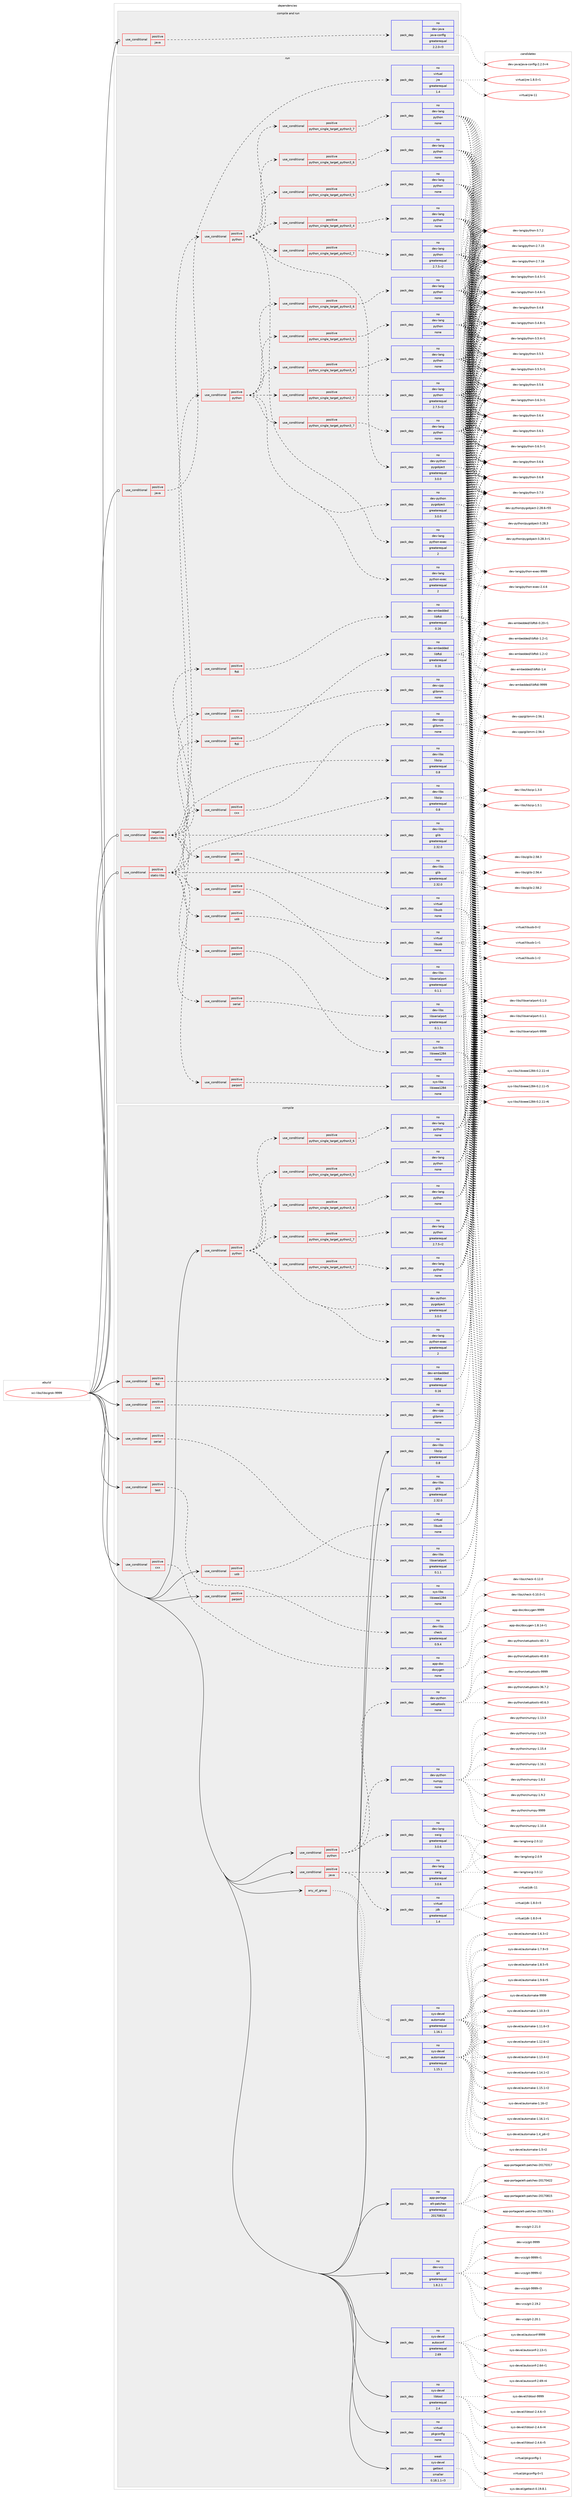 digraph prolog {

# *************
# Graph options
# *************

newrank=true;
concentrate=true;
compound=true;
graph [rankdir=LR,fontname=Helvetica,fontsize=10,ranksep=1.5];#, ranksep=2.5, nodesep=0.2];
edge  [arrowhead=vee];
node  [fontname=Helvetica,fontsize=10];

# **********
# The ebuild
# **********

subgraph cluster_leftcol {
color=gray;
rank=same;
label=<<i>ebuild</i>>;
id [label="sci-libs/libsigrok-9999", color=red, width=4, href="../sci-libs/libsigrok-9999.svg"];
}

# ****************
# The dependencies
# ****************

subgraph cluster_midcol {
color=gray;
label=<<i>dependencies</i>>;
subgraph cluster_compile {
fillcolor="#eeeeee";
style=filled;
label=<<i>compile</i>>;
subgraph any26921 {
dependency1694469 [label=<<TABLE BORDER="0" CELLBORDER="1" CELLSPACING="0" CELLPADDING="4"><TR><TD CELLPADDING="10">any_of_group</TD></TR></TABLE>>, shape=none, color=red];subgraph pack1213053 {
dependency1694470 [label=<<TABLE BORDER="0" CELLBORDER="1" CELLSPACING="0" CELLPADDING="4" WIDTH="220"><TR><TD ROWSPAN="6" CELLPADDING="30">pack_dep</TD></TR><TR><TD WIDTH="110">no</TD></TR><TR><TD>sys-devel</TD></TR><TR><TD>automake</TD></TR><TR><TD>greaterequal</TD></TR><TR><TD>1.16.1</TD></TR></TABLE>>, shape=none, color=blue];
}
dependency1694469:e -> dependency1694470:w [weight=20,style="dotted",arrowhead="oinv"];
subgraph pack1213054 {
dependency1694471 [label=<<TABLE BORDER="0" CELLBORDER="1" CELLSPACING="0" CELLPADDING="4" WIDTH="220"><TR><TD ROWSPAN="6" CELLPADDING="30">pack_dep</TD></TR><TR><TD WIDTH="110">no</TD></TR><TR><TD>sys-devel</TD></TR><TR><TD>automake</TD></TR><TR><TD>greaterequal</TD></TR><TR><TD>1.15.1</TD></TR></TABLE>>, shape=none, color=blue];
}
dependency1694469:e -> dependency1694471:w [weight=20,style="dotted",arrowhead="oinv"];
}
id:e -> dependency1694469:w [weight=20,style="solid",arrowhead="vee"];
subgraph cond453643 {
dependency1694472 [label=<<TABLE BORDER="0" CELLBORDER="1" CELLSPACING="0" CELLPADDING="4"><TR><TD ROWSPAN="3" CELLPADDING="10">use_conditional</TD></TR><TR><TD>positive</TD></TR><TR><TD>cxx</TD></TR></TABLE>>, shape=none, color=red];
subgraph pack1213055 {
dependency1694473 [label=<<TABLE BORDER="0" CELLBORDER="1" CELLSPACING="0" CELLPADDING="4" WIDTH="220"><TR><TD ROWSPAN="6" CELLPADDING="30">pack_dep</TD></TR><TR><TD WIDTH="110">no</TD></TR><TR><TD>app-doc</TD></TR><TR><TD>doxygen</TD></TR><TR><TD>none</TD></TR><TR><TD></TD></TR></TABLE>>, shape=none, color=blue];
}
dependency1694472:e -> dependency1694473:w [weight=20,style="dashed",arrowhead="vee"];
}
id:e -> dependency1694472:w [weight=20,style="solid",arrowhead="vee"];
subgraph cond453644 {
dependency1694474 [label=<<TABLE BORDER="0" CELLBORDER="1" CELLSPACING="0" CELLPADDING="4"><TR><TD ROWSPAN="3" CELLPADDING="10">use_conditional</TD></TR><TR><TD>positive</TD></TR><TR><TD>cxx</TD></TR></TABLE>>, shape=none, color=red];
subgraph pack1213056 {
dependency1694475 [label=<<TABLE BORDER="0" CELLBORDER="1" CELLSPACING="0" CELLPADDING="4" WIDTH="220"><TR><TD ROWSPAN="6" CELLPADDING="30">pack_dep</TD></TR><TR><TD WIDTH="110">no</TD></TR><TR><TD>dev-cpp</TD></TR><TR><TD>glibmm</TD></TR><TR><TD>none</TD></TR><TR><TD></TD></TR></TABLE>>, shape=none, color=blue];
}
dependency1694474:e -> dependency1694475:w [weight=20,style="dashed",arrowhead="vee"];
}
id:e -> dependency1694474:w [weight=20,style="solid",arrowhead="vee"];
subgraph cond453645 {
dependency1694476 [label=<<TABLE BORDER="0" CELLBORDER="1" CELLSPACING="0" CELLPADDING="4"><TR><TD ROWSPAN="3" CELLPADDING="10">use_conditional</TD></TR><TR><TD>positive</TD></TR><TR><TD>ftdi</TD></TR></TABLE>>, shape=none, color=red];
subgraph pack1213057 {
dependency1694477 [label=<<TABLE BORDER="0" CELLBORDER="1" CELLSPACING="0" CELLPADDING="4" WIDTH="220"><TR><TD ROWSPAN="6" CELLPADDING="30">pack_dep</TD></TR><TR><TD WIDTH="110">no</TD></TR><TR><TD>dev-embedded</TD></TR><TR><TD>libftdi</TD></TR><TR><TD>greaterequal</TD></TR><TR><TD>0.16</TD></TR></TABLE>>, shape=none, color=blue];
}
dependency1694476:e -> dependency1694477:w [weight=20,style="dashed",arrowhead="vee"];
}
id:e -> dependency1694476:w [weight=20,style="solid",arrowhead="vee"];
subgraph cond453646 {
dependency1694478 [label=<<TABLE BORDER="0" CELLBORDER="1" CELLSPACING="0" CELLPADDING="4"><TR><TD ROWSPAN="3" CELLPADDING="10">use_conditional</TD></TR><TR><TD>positive</TD></TR><TR><TD>java</TD></TR></TABLE>>, shape=none, color=red];
subgraph pack1213058 {
dependency1694479 [label=<<TABLE BORDER="0" CELLBORDER="1" CELLSPACING="0" CELLPADDING="4" WIDTH="220"><TR><TD ROWSPAN="6" CELLPADDING="30">pack_dep</TD></TR><TR><TD WIDTH="110">no</TD></TR><TR><TD>dev-lang</TD></TR><TR><TD>swig</TD></TR><TR><TD>greaterequal</TD></TR><TR><TD>3.0.6</TD></TR></TABLE>>, shape=none, color=blue];
}
dependency1694478:e -> dependency1694479:w [weight=20,style="dashed",arrowhead="vee"];
subgraph pack1213059 {
dependency1694480 [label=<<TABLE BORDER="0" CELLBORDER="1" CELLSPACING="0" CELLPADDING="4" WIDTH="220"><TR><TD ROWSPAN="6" CELLPADDING="30">pack_dep</TD></TR><TR><TD WIDTH="110">no</TD></TR><TR><TD>virtual</TD></TR><TR><TD>jdk</TD></TR><TR><TD>greaterequal</TD></TR><TR><TD>1.4</TD></TR></TABLE>>, shape=none, color=blue];
}
dependency1694478:e -> dependency1694480:w [weight=20,style="dashed",arrowhead="vee"];
}
id:e -> dependency1694478:w [weight=20,style="solid",arrowhead="vee"];
subgraph cond453647 {
dependency1694481 [label=<<TABLE BORDER="0" CELLBORDER="1" CELLSPACING="0" CELLPADDING="4"><TR><TD ROWSPAN="3" CELLPADDING="10">use_conditional</TD></TR><TR><TD>positive</TD></TR><TR><TD>parport</TD></TR></TABLE>>, shape=none, color=red];
subgraph pack1213060 {
dependency1694482 [label=<<TABLE BORDER="0" CELLBORDER="1" CELLSPACING="0" CELLPADDING="4" WIDTH="220"><TR><TD ROWSPAN="6" CELLPADDING="30">pack_dep</TD></TR><TR><TD WIDTH="110">no</TD></TR><TR><TD>sys-libs</TD></TR><TR><TD>libieee1284</TD></TR><TR><TD>none</TD></TR><TR><TD></TD></TR></TABLE>>, shape=none, color=blue];
}
dependency1694481:e -> dependency1694482:w [weight=20,style="dashed",arrowhead="vee"];
}
id:e -> dependency1694481:w [weight=20,style="solid",arrowhead="vee"];
subgraph cond453648 {
dependency1694483 [label=<<TABLE BORDER="0" CELLBORDER="1" CELLSPACING="0" CELLPADDING="4"><TR><TD ROWSPAN="3" CELLPADDING="10">use_conditional</TD></TR><TR><TD>positive</TD></TR><TR><TD>python</TD></TR></TABLE>>, shape=none, color=red];
subgraph cond453649 {
dependency1694484 [label=<<TABLE BORDER="0" CELLBORDER="1" CELLSPACING="0" CELLPADDING="4"><TR><TD ROWSPAN="3" CELLPADDING="10">use_conditional</TD></TR><TR><TD>positive</TD></TR><TR><TD>python_single_target_python2_7</TD></TR></TABLE>>, shape=none, color=red];
subgraph pack1213061 {
dependency1694485 [label=<<TABLE BORDER="0" CELLBORDER="1" CELLSPACING="0" CELLPADDING="4" WIDTH="220"><TR><TD ROWSPAN="6" CELLPADDING="30">pack_dep</TD></TR><TR><TD WIDTH="110">no</TD></TR><TR><TD>dev-lang</TD></TR><TR><TD>python</TD></TR><TR><TD>greaterequal</TD></TR><TR><TD>2.7.5-r2</TD></TR></TABLE>>, shape=none, color=blue];
}
dependency1694484:e -> dependency1694485:w [weight=20,style="dashed",arrowhead="vee"];
}
dependency1694483:e -> dependency1694484:w [weight=20,style="dashed",arrowhead="vee"];
subgraph cond453650 {
dependency1694486 [label=<<TABLE BORDER="0" CELLBORDER="1" CELLSPACING="0" CELLPADDING="4"><TR><TD ROWSPAN="3" CELLPADDING="10">use_conditional</TD></TR><TR><TD>positive</TD></TR><TR><TD>python_single_target_python3_4</TD></TR></TABLE>>, shape=none, color=red];
subgraph pack1213062 {
dependency1694487 [label=<<TABLE BORDER="0" CELLBORDER="1" CELLSPACING="0" CELLPADDING="4" WIDTH="220"><TR><TD ROWSPAN="6" CELLPADDING="30">pack_dep</TD></TR><TR><TD WIDTH="110">no</TD></TR><TR><TD>dev-lang</TD></TR><TR><TD>python</TD></TR><TR><TD>none</TD></TR><TR><TD></TD></TR></TABLE>>, shape=none, color=blue];
}
dependency1694486:e -> dependency1694487:w [weight=20,style="dashed",arrowhead="vee"];
}
dependency1694483:e -> dependency1694486:w [weight=20,style="dashed",arrowhead="vee"];
subgraph cond453651 {
dependency1694488 [label=<<TABLE BORDER="0" CELLBORDER="1" CELLSPACING="0" CELLPADDING="4"><TR><TD ROWSPAN="3" CELLPADDING="10">use_conditional</TD></TR><TR><TD>positive</TD></TR><TR><TD>python_single_target_python3_5</TD></TR></TABLE>>, shape=none, color=red];
subgraph pack1213063 {
dependency1694489 [label=<<TABLE BORDER="0" CELLBORDER="1" CELLSPACING="0" CELLPADDING="4" WIDTH="220"><TR><TD ROWSPAN="6" CELLPADDING="30">pack_dep</TD></TR><TR><TD WIDTH="110">no</TD></TR><TR><TD>dev-lang</TD></TR><TR><TD>python</TD></TR><TR><TD>none</TD></TR><TR><TD></TD></TR></TABLE>>, shape=none, color=blue];
}
dependency1694488:e -> dependency1694489:w [weight=20,style="dashed",arrowhead="vee"];
}
dependency1694483:e -> dependency1694488:w [weight=20,style="dashed",arrowhead="vee"];
subgraph cond453652 {
dependency1694490 [label=<<TABLE BORDER="0" CELLBORDER="1" CELLSPACING="0" CELLPADDING="4"><TR><TD ROWSPAN="3" CELLPADDING="10">use_conditional</TD></TR><TR><TD>positive</TD></TR><TR><TD>python_single_target_python3_6</TD></TR></TABLE>>, shape=none, color=red];
subgraph pack1213064 {
dependency1694491 [label=<<TABLE BORDER="0" CELLBORDER="1" CELLSPACING="0" CELLPADDING="4" WIDTH="220"><TR><TD ROWSPAN="6" CELLPADDING="30">pack_dep</TD></TR><TR><TD WIDTH="110">no</TD></TR><TR><TD>dev-lang</TD></TR><TR><TD>python</TD></TR><TR><TD>none</TD></TR><TR><TD></TD></TR></TABLE>>, shape=none, color=blue];
}
dependency1694490:e -> dependency1694491:w [weight=20,style="dashed",arrowhead="vee"];
}
dependency1694483:e -> dependency1694490:w [weight=20,style="dashed",arrowhead="vee"];
subgraph cond453653 {
dependency1694492 [label=<<TABLE BORDER="0" CELLBORDER="1" CELLSPACING="0" CELLPADDING="4"><TR><TD ROWSPAN="3" CELLPADDING="10">use_conditional</TD></TR><TR><TD>positive</TD></TR><TR><TD>python_single_target_python3_7</TD></TR></TABLE>>, shape=none, color=red];
subgraph pack1213065 {
dependency1694493 [label=<<TABLE BORDER="0" CELLBORDER="1" CELLSPACING="0" CELLPADDING="4" WIDTH="220"><TR><TD ROWSPAN="6" CELLPADDING="30">pack_dep</TD></TR><TR><TD WIDTH="110">no</TD></TR><TR><TD>dev-lang</TD></TR><TR><TD>python</TD></TR><TR><TD>none</TD></TR><TR><TD></TD></TR></TABLE>>, shape=none, color=blue];
}
dependency1694492:e -> dependency1694493:w [weight=20,style="dashed",arrowhead="vee"];
}
dependency1694483:e -> dependency1694492:w [weight=20,style="dashed",arrowhead="vee"];
subgraph pack1213066 {
dependency1694494 [label=<<TABLE BORDER="0" CELLBORDER="1" CELLSPACING="0" CELLPADDING="4" WIDTH="220"><TR><TD ROWSPAN="6" CELLPADDING="30">pack_dep</TD></TR><TR><TD WIDTH="110">no</TD></TR><TR><TD>dev-lang</TD></TR><TR><TD>python-exec</TD></TR><TR><TD>greaterequal</TD></TR><TR><TD>2</TD></TR></TABLE>>, shape=none, color=blue];
}
dependency1694483:e -> dependency1694494:w [weight=20,style="dashed",arrowhead="vee"];
subgraph pack1213067 {
dependency1694495 [label=<<TABLE BORDER="0" CELLBORDER="1" CELLSPACING="0" CELLPADDING="4" WIDTH="220"><TR><TD ROWSPAN="6" CELLPADDING="30">pack_dep</TD></TR><TR><TD WIDTH="110">no</TD></TR><TR><TD>dev-python</TD></TR><TR><TD>pygobject</TD></TR><TR><TD>greaterequal</TD></TR><TR><TD>3.0.0</TD></TR></TABLE>>, shape=none, color=blue];
}
dependency1694483:e -> dependency1694495:w [weight=20,style="dashed",arrowhead="vee"];
}
id:e -> dependency1694483:w [weight=20,style="solid",arrowhead="vee"];
subgraph cond453654 {
dependency1694496 [label=<<TABLE BORDER="0" CELLBORDER="1" CELLSPACING="0" CELLPADDING="4"><TR><TD ROWSPAN="3" CELLPADDING="10">use_conditional</TD></TR><TR><TD>positive</TD></TR><TR><TD>python</TD></TR></TABLE>>, shape=none, color=red];
subgraph pack1213068 {
dependency1694497 [label=<<TABLE BORDER="0" CELLBORDER="1" CELLSPACING="0" CELLPADDING="4" WIDTH="220"><TR><TD ROWSPAN="6" CELLPADDING="30">pack_dep</TD></TR><TR><TD WIDTH="110">no</TD></TR><TR><TD>dev-python</TD></TR><TR><TD>setuptools</TD></TR><TR><TD>none</TD></TR><TR><TD></TD></TR></TABLE>>, shape=none, color=blue];
}
dependency1694496:e -> dependency1694497:w [weight=20,style="dashed",arrowhead="vee"];
subgraph pack1213069 {
dependency1694498 [label=<<TABLE BORDER="0" CELLBORDER="1" CELLSPACING="0" CELLPADDING="4" WIDTH="220"><TR><TD ROWSPAN="6" CELLPADDING="30">pack_dep</TD></TR><TR><TD WIDTH="110">no</TD></TR><TR><TD>dev-python</TD></TR><TR><TD>numpy</TD></TR><TR><TD>none</TD></TR><TR><TD></TD></TR></TABLE>>, shape=none, color=blue];
}
dependency1694496:e -> dependency1694498:w [weight=20,style="dashed",arrowhead="vee"];
subgraph pack1213070 {
dependency1694499 [label=<<TABLE BORDER="0" CELLBORDER="1" CELLSPACING="0" CELLPADDING="4" WIDTH="220"><TR><TD ROWSPAN="6" CELLPADDING="30">pack_dep</TD></TR><TR><TD WIDTH="110">no</TD></TR><TR><TD>dev-lang</TD></TR><TR><TD>swig</TD></TR><TR><TD>greaterequal</TD></TR><TR><TD>3.0.6</TD></TR></TABLE>>, shape=none, color=blue];
}
dependency1694496:e -> dependency1694499:w [weight=20,style="dashed",arrowhead="vee"];
}
id:e -> dependency1694496:w [weight=20,style="solid",arrowhead="vee"];
subgraph cond453655 {
dependency1694500 [label=<<TABLE BORDER="0" CELLBORDER="1" CELLSPACING="0" CELLPADDING="4"><TR><TD ROWSPAN="3" CELLPADDING="10">use_conditional</TD></TR><TR><TD>positive</TD></TR><TR><TD>serial</TD></TR></TABLE>>, shape=none, color=red];
subgraph pack1213071 {
dependency1694501 [label=<<TABLE BORDER="0" CELLBORDER="1" CELLSPACING="0" CELLPADDING="4" WIDTH="220"><TR><TD ROWSPAN="6" CELLPADDING="30">pack_dep</TD></TR><TR><TD WIDTH="110">no</TD></TR><TR><TD>dev-libs</TD></TR><TR><TD>libserialport</TD></TR><TR><TD>greaterequal</TD></TR><TR><TD>0.1.1</TD></TR></TABLE>>, shape=none, color=blue];
}
dependency1694500:e -> dependency1694501:w [weight=20,style="dashed",arrowhead="vee"];
}
id:e -> dependency1694500:w [weight=20,style="solid",arrowhead="vee"];
subgraph cond453656 {
dependency1694502 [label=<<TABLE BORDER="0" CELLBORDER="1" CELLSPACING="0" CELLPADDING="4"><TR><TD ROWSPAN="3" CELLPADDING="10">use_conditional</TD></TR><TR><TD>positive</TD></TR><TR><TD>test</TD></TR></TABLE>>, shape=none, color=red];
subgraph pack1213072 {
dependency1694503 [label=<<TABLE BORDER="0" CELLBORDER="1" CELLSPACING="0" CELLPADDING="4" WIDTH="220"><TR><TD ROWSPAN="6" CELLPADDING="30">pack_dep</TD></TR><TR><TD WIDTH="110">no</TD></TR><TR><TD>dev-libs</TD></TR><TR><TD>check</TD></TR><TR><TD>greaterequal</TD></TR><TR><TD>0.9.4</TD></TR></TABLE>>, shape=none, color=blue];
}
dependency1694502:e -> dependency1694503:w [weight=20,style="dashed",arrowhead="vee"];
}
id:e -> dependency1694502:w [weight=20,style="solid",arrowhead="vee"];
subgraph cond453657 {
dependency1694504 [label=<<TABLE BORDER="0" CELLBORDER="1" CELLSPACING="0" CELLPADDING="4"><TR><TD ROWSPAN="3" CELLPADDING="10">use_conditional</TD></TR><TR><TD>positive</TD></TR><TR><TD>usb</TD></TR></TABLE>>, shape=none, color=red];
subgraph pack1213073 {
dependency1694505 [label=<<TABLE BORDER="0" CELLBORDER="1" CELLSPACING="0" CELLPADDING="4" WIDTH="220"><TR><TD ROWSPAN="6" CELLPADDING="30">pack_dep</TD></TR><TR><TD WIDTH="110">no</TD></TR><TR><TD>virtual</TD></TR><TR><TD>libusb</TD></TR><TR><TD>none</TD></TR><TR><TD></TD></TR></TABLE>>, shape=none, color=blue];
}
dependency1694504:e -> dependency1694505:w [weight=20,style="dashed",arrowhead="vee"];
}
id:e -> dependency1694504:w [weight=20,style="solid",arrowhead="vee"];
subgraph pack1213074 {
dependency1694506 [label=<<TABLE BORDER="0" CELLBORDER="1" CELLSPACING="0" CELLPADDING="4" WIDTH="220"><TR><TD ROWSPAN="6" CELLPADDING="30">pack_dep</TD></TR><TR><TD WIDTH="110">no</TD></TR><TR><TD>app-portage</TD></TR><TR><TD>elt-patches</TD></TR><TR><TD>greaterequal</TD></TR><TR><TD>20170815</TD></TR></TABLE>>, shape=none, color=blue];
}
id:e -> dependency1694506:w [weight=20,style="solid",arrowhead="vee"];
subgraph pack1213075 {
dependency1694507 [label=<<TABLE BORDER="0" CELLBORDER="1" CELLSPACING="0" CELLPADDING="4" WIDTH="220"><TR><TD ROWSPAN="6" CELLPADDING="30">pack_dep</TD></TR><TR><TD WIDTH="110">no</TD></TR><TR><TD>dev-libs</TD></TR><TR><TD>glib</TD></TR><TR><TD>greaterequal</TD></TR><TR><TD>2.32.0</TD></TR></TABLE>>, shape=none, color=blue];
}
id:e -> dependency1694507:w [weight=20,style="solid",arrowhead="vee"];
subgraph pack1213076 {
dependency1694508 [label=<<TABLE BORDER="0" CELLBORDER="1" CELLSPACING="0" CELLPADDING="4" WIDTH="220"><TR><TD ROWSPAN="6" CELLPADDING="30">pack_dep</TD></TR><TR><TD WIDTH="110">no</TD></TR><TR><TD>dev-libs</TD></TR><TR><TD>libzip</TD></TR><TR><TD>greaterequal</TD></TR><TR><TD>0.8</TD></TR></TABLE>>, shape=none, color=blue];
}
id:e -> dependency1694508:w [weight=20,style="solid",arrowhead="vee"];
subgraph pack1213077 {
dependency1694509 [label=<<TABLE BORDER="0" CELLBORDER="1" CELLSPACING="0" CELLPADDING="4" WIDTH="220"><TR><TD ROWSPAN="6" CELLPADDING="30">pack_dep</TD></TR><TR><TD WIDTH="110">no</TD></TR><TR><TD>dev-vcs</TD></TR><TR><TD>git</TD></TR><TR><TD>greaterequal</TD></TR><TR><TD>1.8.2.1</TD></TR></TABLE>>, shape=none, color=blue];
}
id:e -> dependency1694509:w [weight=20,style="solid",arrowhead="vee"];
subgraph pack1213078 {
dependency1694510 [label=<<TABLE BORDER="0" CELLBORDER="1" CELLSPACING="0" CELLPADDING="4" WIDTH="220"><TR><TD ROWSPAN="6" CELLPADDING="30">pack_dep</TD></TR><TR><TD WIDTH="110">no</TD></TR><TR><TD>sys-devel</TD></TR><TR><TD>autoconf</TD></TR><TR><TD>greaterequal</TD></TR><TR><TD>2.69</TD></TR></TABLE>>, shape=none, color=blue];
}
id:e -> dependency1694510:w [weight=20,style="solid",arrowhead="vee"];
subgraph pack1213079 {
dependency1694511 [label=<<TABLE BORDER="0" CELLBORDER="1" CELLSPACING="0" CELLPADDING="4" WIDTH="220"><TR><TD ROWSPAN="6" CELLPADDING="30">pack_dep</TD></TR><TR><TD WIDTH="110">no</TD></TR><TR><TD>sys-devel</TD></TR><TR><TD>libtool</TD></TR><TR><TD>greaterequal</TD></TR><TR><TD>2.4</TD></TR></TABLE>>, shape=none, color=blue];
}
id:e -> dependency1694511:w [weight=20,style="solid",arrowhead="vee"];
subgraph pack1213080 {
dependency1694512 [label=<<TABLE BORDER="0" CELLBORDER="1" CELLSPACING="0" CELLPADDING="4" WIDTH="220"><TR><TD ROWSPAN="6" CELLPADDING="30">pack_dep</TD></TR><TR><TD WIDTH="110">no</TD></TR><TR><TD>virtual</TD></TR><TR><TD>pkgconfig</TD></TR><TR><TD>none</TD></TR><TR><TD></TD></TR></TABLE>>, shape=none, color=blue];
}
id:e -> dependency1694512:w [weight=20,style="solid",arrowhead="vee"];
subgraph pack1213081 {
dependency1694513 [label=<<TABLE BORDER="0" CELLBORDER="1" CELLSPACING="0" CELLPADDING="4" WIDTH="220"><TR><TD ROWSPAN="6" CELLPADDING="30">pack_dep</TD></TR><TR><TD WIDTH="110">weak</TD></TR><TR><TD>sys-devel</TD></TR><TR><TD>gettext</TD></TR><TR><TD>smaller</TD></TR><TR><TD>0.18.1.1-r3</TD></TR></TABLE>>, shape=none, color=blue];
}
id:e -> dependency1694513:w [weight=20,style="solid",arrowhead="vee"];
}
subgraph cluster_compileandrun {
fillcolor="#eeeeee";
style=filled;
label=<<i>compile and run</i>>;
subgraph cond453658 {
dependency1694514 [label=<<TABLE BORDER="0" CELLBORDER="1" CELLSPACING="0" CELLPADDING="4"><TR><TD ROWSPAN="3" CELLPADDING="10">use_conditional</TD></TR><TR><TD>positive</TD></TR><TR><TD>java</TD></TR></TABLE>>, shape=none, color=red];
subgraph pack1213082 {
dependency1694515 [label=<<TABLE BORDER="0" CELLBORDER="1" CELLSPACING="0" CELLPADDING="4" WIDTH="220"><TR><TD ROWSPAN="6" CELLPADDING="30">pack_dep</TD></TR><TR><TD WIDTH="110">no</TD></TR><TR><TD>dev-java</TD></TR><TR><TD>java-config</TD></TR><TR><TD>greaterequal</TD></TR><TR><TD>2.2.0-r3</TD></TR></TABLE>>, shape=none, color=blue];
}
dependency1694514:e -> dependency1694515:w [weight=20,style="dashed",arrowhead="vee"];
}
id:e -> dependency1694514:w [weight=20,style="solid",arrowhead="odotvee"];
}
subgraph cluster_run {
fillcolor="#eeeeee";
style=filled;
label=<<i>run</i>>;
subgraph cond453659 {
dependency1694516 [label=<<TABLE BORDER="0" CELLBORDER="1" CELLSPACING="0" CELLPADDING="4"><TR><TD ROWSPAN="3" CELLPADDING="10">use_conditional</TD></TR><TR><TD>negative</TD></TR><TR><TD>static-libs</TD></TR></TABLE>>, shape=none, color=red];
subgraph pack1213083 {
dependency1694517 [label=<<TABLE BORDER="0" CELLBORDER="1" CELLSPACING="0" CELLPADDING="4" WIDTH="220"><TR><TD ROWSPAN="6" CELLPADDING="30">pack_dep</TD></TR><TR><TD WIDTH="110">no</TD></TR><TR><TD>dev-libs</TD></TR><TR><TD>glib</TD></TR><TR><TD>greaterequal</TD></TR><TR><TD>2.32.0</TD></TR></TABLE>>, shape=none, color=blue];
}
dependency1694516:e -> dependency1694517:w [weight=20,style="dashed",arrowhead="vee"];
subgraph pack1213084 {
dependency1694518 [label=<<TABLE BORDER="0" CELLBORDER="1" CELLSPACING="0" CELLPADDING="4" WIDTH="220"><TR><TD ROWSPAN="6" CELLPADDING="30">pack_dep</TD></TR><TR><TD WIDTH="110">no</TD></TR><TR><TD>dev-libs</TD></TR><TR><TD>libzip</TD></TR><TR><TD>greaterequal</TD></TR><TR><TD>0.8</TD></TR></TABLE>>, shape=none, color=blue];
}
dependency1694516:e -> dependency1694518:w [weight=20,style="dashed",arrowhead="vee"];
subgraph cond453660 {
dependency1694519 [label=<<TABLE BORDER="0" CELLBORDER="1" CELLSPACING="0" CELLPADDING="4"><TR><TD ROWSPAN="3" CELLPADDING="10">use_conditional</TD></TR><TR><TD>positive</TD></TR><TR><TD>cxx</TD></TR></TABLE>>, shape=none, color=red];
subgraph pack1213085 {
dependency1694520 [label=<<TABLE BORDER="0" CELLBORDER="1" CELLSPACING="0" CELLPADDING="4" WIDTH="220"><TR><TD ROWSPAN="6" CELLPADDING="30">pack_dep</TD></TR><TR><TD WIDTH="110">no</TD></TR><TR><TD>dev-cpp</TD></TR><TR><TD>glibmm</TD></TR><TR><TD>none</TD></TR><TR><TD></TD></TR></TABLE>>, shape=none, color=blue];
}
dependency1694519:e -> dependency1694520:w [weight=20,style="dashed",arrowhead="vee"];
}
dependency1694516:e -> dependency1694519:w [weight=20,style="dashed",arrowhead="vee"];
subgraph cond453661 {
dependency1694521 [label=<<TABLE BORDER="0" CELLBORDER="1" CELLSPACING="0" CELLPADDING="4"><TR><TD ROWSPAN="3" CELLPADDING="10">use_conditional</TD></TR><TR><TD>positive</TD></TR><TR><TD>python</TD></TR></TABLE>>, shape=none, color=red];
subgraph cond453662 {
dependency1694522 [label=<<TABLE BORDER="0" CELLBORDER="1" CELLSPACING="0" CELLPADDING="4"><TR><TD ROWSPAN="3" CELLPADDING="10">use_conditional</TD></TR><TR><TD>positive</TD></TR><TR><TD>python_single_target_python2_7</TD></TR></TABLE>>, shape=none, color=red];
subgraph pack1213086 {
dependency1694523 [label=<<TABLE BORDER="0" CELLBORDER="1" CELLSPACING="0" CELLPADDING="4" WIDTH="220"><TR><TD ROWSPAN="6" CELLPADDING="30">pack_dep</TD></TR><TR><TD WIDTH="110">no</TD></TR><TR><TD>dev-lang</TD></TR><TR><TD>python</TD></TR><TR><TD>greaterequal</TD></TR><TR><TD>2.7.5-r2</TD></TR></TABLE>>, shape=none, color=blue];
}
dependency1694522:e -> dependency1694523:w [weight=20,style="dashed",arrowhead="vee"];
}
dependency1694521:e -> dependency1694522:w [weight=20,style="dashed",arrowhead="vee"];
subgraph cond453663 {
dependency1694524 [label=<<TABLE BORDER="0" CELLBORDER="1" CELLSPACING="0" CELLPADDING="4"><TR><TD ROWSPAN="3" CELLPADDING="10">use_conditional</TD></TR><TR><TD>positive</TD></TR><TR><TD>python_single_target_python3_4</TD></TR></TABLE>>, shape=none, color=red];
subgraph pack1213087 {
dependency1694525 [label=<<TABLE BORDER="0" CELLBORDER="1" CELLSPACING="0" CELLPADDING="4" WIDTH="220"><TR><TD ROWSPAN="6" CELLPADDING="30">pack_dep</TD></TR><TR><TD WIDTH="110">no</TD></TR><TR><TD>dev-lang</TD></TR><TR><TD>python</TD></TR><TR><TD>none</TD></TR><TR><TD></TD></TR></TABLE>>, shape=none, color=blue];
}
dependency1694524:e -> dependency1694525:w [weight=20,style="dashed",arrowhead="vee"];
}
dependency1694521:e -> dependency1694524:w [weight=20,style="dashed",arrowhead="vee"];
subgraph cond453664 {
dependency1694526 [label=<<TABLE BORDER="0" CELLBORDER="1" CELLSPACING="0" CELLPADDING="4"><TR><TD ROWSPAN="3" CELLPADDING="10">use_conditional</TD></TR><TR><TD>positive</TD></TR><TR><TD>python_single_target_python3_5</TD></TR></TABLE>>, shape=none, color=red];
subgraph pack1213088 {
dependency1694527 [label=<<TABLE BORDER="0" CELLBORDER="1" CELLSPACING="0" CELLPADDING="4" WIDTH="220"><TR><TD ROWSPAN="6" CELLPADDING="30">pack_dep</TD></TR><TR><TD WIDTH="110">no</TD></TR><TR><TD>dev-lang</TD></TR><TR><TD>python</TD></TR><TR><TD>none</TD></TR><TR><TD></TD></TR></TABLE>>, shape=none, color=blue];
}
dependency1694526:e -> dependency1694527:w [weight=20,style="dashed",arrowhead="vee"];
}
dependency1694521:e -> dependency1694526:w [weight=20,style="dashed",arrowhead="vee"];
subgraph cond453665 {
dependency1694528 [label=<<TABLE BORDER="0" CELLBORDER="1" CELLSPACING="0" CELLPADDING="4"><TR><TD ROWSPAN="3" CELLPADDING="10">use_conditional</TD></TR><TR><TD>positive</TD></TR><TR><TD>python_single_target_python3_6</TD></TR></TABLE>>, shape=none, color=red];
subgraph pack1213089 {
dependency1694529 [label=<<TABLE BORDER="0" CELLBORDER="1" CELLSPACING="0" CELLPADDING="4" WIDTH="220"><TR><TD ROWSPAN="6" CELLPADDING="30">pack_dep</TD></TR><TR><TD WIDTH="110">no</TD></TR><TR><TD>dev-lang</TD></TR><TR><TD>python</TD></TR><TR><TD>none</TD></TR><TR><TD></TD></TR></TABLE>>, shape=none, color=blue];
}
dependency1694528:e -> dependency1694529:w [weight=20,style="dashed",arrowhead="vee"];
}
dependency1694521:e -> dependency1694528:w [weight=20,style="dashed",arrowhead="vee"];
subgraph cond453666 {
dependency1694530 [label=<<TABLE BORDER="0" CELLBORDER="1" CELLSPACING="0" CELLPADDING="4"><TR><TD ROWSPAN="3" CELLPADDING="10">use_conditional</TD></TR><TR><TD>positive</TD></TR><TR><TD>python_single_target_python3_7</TD></TR></TABLE>>, shape=none, color=red];
subgraph pack1213090 {
dependency1694531 [label=<<TABLE BORDER="0" CELLBORDER="1" CELLSPACING="0" CELLPADDING="4" WIDTH="220"><TR><TD ROWSPAN="6" CELLPADDING="30">pack_dep</TD></TR><TR><TD WIDTH="110">no</TD></TR><TR><TD>dev-lang</TD></TR><TR><TD>python</TD></TR><TR><TD>none</TD></TR><TR><TD></TD></TR></TABLE>>, shape=none, color=blue];
}
dependency1694530:e -> dependency1694531:w [weight=20,style="dashed",arrowhead="vee"];
}
dependency1694521:e -> dependency1694530:w [weight=20,style="dashed",arrowhead="vee"];
subgraph pack1213091 {
dependency1694532 [label=<<TABLE BORDER="0" CELLBORDER="1" CELLSPACING="0" CELLPADDING="4" WIDTH="220"><TR><TD ROWSPAN="6" CELLPADDING="30">pack_dep</TD></TR><TR><TD WIDTH="110">no</TD></TR><TR><TD>dev-lang</TD></TR><TR><TD>python-exec</TD></TR><TR><TD>greaterequal</TD></TR><TR><TD>2</TD></TR></TABLE>>, shape=none, color=blue];
}
dependency1694521:e -> dependency1694532:w [weight=20,style="dashed",arrowhead="vee"];
subgraph pack1213092 {
dependency1694533 [label=<<TABLE BORDER="0" CELLBORDER="1" CELLSPACING="0" CELLPADDING="4" WIDTH="220"><TR><TD ROWSPAN="6" CELLPADDING="30">pack_dep</TD></TR><TR><TD WIDTH="110">no</TD></TR><TR><TD>dev-python</TD></TR><TR><TD>pygobject</TD></TR><TR><TD>greaterequal</TD></TR><TR><TD>3.0.0</TD></TR></TABLE>>, shape=none, color=blue];
}
dependency1694521:e -> dependency1694533:w [weight=20,style="dashed",arrowhead="vee"];
}
dependency1694516:e -> dependency1694521:w [weight=20,style="dashed",arrowhead="vee"];
subgraph cond453667 {
dependency1694534 [label=<<TABLE BORDER="0" CELLBORDER="1" CELLSPACING="0" CELLPADDING="4"><TR><TD ROWSPAN="3" CELLPADDING="10">use_conditional</TD></TR><TR><TD>positive</TD></TR><TR><TD>ftdi</TD></TR></TABLE>>, shape=none, color=red];
subgraph pack1213093 {
dependency1694535 [label=<<TABLE BORDER="0" CELLBORDER="1" CELLSPACING="0" CELLPADDING="4" WIDTH="220"><TR><TD ROWSPAN="6" CELLPADDING="30">pack_dep</TD></TR><TR><TD WIDTH="110">no</TD></TR><TR><TD>dev-embedded</TD></TR><TR><TD>libftdi</TD></TR><TR><TD>greaterequal</TD></TR><TR><TD>0.16</TD></TR></TABLE>>, shape=none, color=blue];
}
dependency1694534:e -> dependency1694535:w [weight=20,style="dashed",arrowhead="vee"];
}
dependency1694516:e -> dependency1694534:w [weight=20,style="dashed",arrowhead="vee"];
subgraph cond453668 {
dependency1694536 [label=<<TABLE BORDER="0" CELLBORDER="1" CELLSPACING="0" CELLPADDING="4"><TR><TD ROWSPAN="3" CELLPADDING="10">use_conditional</TD></TR><TR><TD>positive</TD></TR><TR><TD>parport</TD></TR></TABLE>>, shape=none, color=red];
subgraph pack1213094 {
dependency1694537 [label=<<TABLE BORDER="0" CELLBORDER="1" CELLSPACING="0" CELLPADDING="4" WIDTH="220"><TR><TD ROWSPAN="6" CELLPADDING="30">pack_dep</TD></TR><TR><TD WIDTH="110">no</TD></TR><TR><TD>sys-libs</TD></TR><TR><TD>libieee1284</TD></TR><TR><TD>none</TD></TR><TR><TD></TD></TR></TABLE>>, shape=none, color=blue];
}
dependency1694536:e -> dependency1694537:w [weight=20,style="dashed",arrowhead="vee"];
}
dependency1694516:e -> dependency1694536:w [weight=20,style="dashed",arrowhead="vee"];
subgraph cond453669 {
dependency1694538 [label=<<TABLE BORDER="0" CELLBORDER="1" CELLSPACING="0" CELLPADDING="4"><TR><TD ROWSPAN="3" CELLPADDING="10">use_conditional</TD></TR><TR><TD>positive</TD></TR><TR><TD>serial</TD></TR></TABLE>>, shape=none, color=red];
subgraph pack1213095 {
dependency1694539 [label=<<TABLE BORDER="0" CELLBORDER="1" CELLSPACING="0" CELLPADDING="4" WIDTH="220"><TR><TD ROWSPAN="6" CELLPADDING="30">pack_dep</TD></TR><TR><TD WIDTH="110">no</TD></TR><TR><TD>dev-libs</TD></TR><TR><TD>libserialport</TD></TR><TR><TD>greaterequal</TD></TR><TR><TD>0.1.1</TD></TR></TABLE>>, shape=none, color=blue];
}
dependency1694538:e -> dependency1694539:w [weight=20,style="dashed",arrowhead="vee"];
}
dependency1694516:e -> dependency1694538:w [weight=20,style="dashed",arrowhead="vee"];
subgraph cond453670 {
dependency1694540 [label=<<TABLE BORDER="0" CELLBORDER="1" CELLSPACING="0" CELLPADDING="4"><TR><TD ROWSPAN="3" CELLPADDING="10">use_conditional</TD></TR><TR><TD>positive</TD></TR><TR><TD>usb</TD></TR></TABLE>>, shape=none, color=red];
subgraph pack1213096 {
dependency1694541 [label=<<TABLE BORDER="0" CELLBORDER="1" CELLSPACING="0" CELLPADDING="4" WIDTH="220"><TR><TD ROWSPAN="6" CELLPADDING="30">pack_dep</TD></TR><TR><TD WIDTH="110">no</TD></TR><TR><TD>virtual</TD></TR><TR><TD>libusb</TD></TR><TR><TD>none</TD></TR><TR><TD></TD></TR></TABLE>>, shape=none, color=blue];
}
dependency1694540:e -> dependency1694541:w [weight=20,style="dashed",arrowhead="vee"];
}
dependency1694516:e -> dependency1694540:w [weight=20,style="dashed",arrowhead="vee"];
}
id:e -> dependency1694516:w [weight=20,style="solid",arrowhead="odot"];
subgraph cond453671 {
dependency1694542 [label=<<TABLE BORDER="0" CELLBORDER="1" CELLSPACING="0" CELLPADDING="4"><TR><TD ROWSPAN="3" CELLPADDING="10">use_conditional</TD></TR><TR><TD>positive</TD></TR><TR><TD>java</TD></TR></TABLE>>, shape=none, color=red];
subgraph pack1213097 {
dependency1694543 [label=<<TABLE BORDER="0" CELLBORDER="1" CELLSPACING="0" CELLPADDING="4" WIDTH="220"><TR><TD ROWSPAN="6" CELLPADDING="30">pack_dep</TD></TR><TR><TD WIDTH="110">no</TD></TR><TR><TD>virtual</TD></TR><TR><TD>jre</TD></TR><TR><TD>greaterequal</TD></TR><TR><TD>1.4</TD></TR></TABLE>>, shape=none, color=blue];
}
dependency1694542:e -> dependency1694543:w [weight=20,style="dashed",arrowhead="vee"];
}
id:e -> dependency1694542:w [weight=20,style="solid",arrowhead="odot"];
subgraph cond453672 {
dependency1694544 [label=<<TABLE BORDER="0" CELLBORDER="1" CELLSPACING="0" CELLPADDING="4"><TR><TD ROWSPAN="3" CELLPADDING="10">use_conditional</TD></TR><TR><TD>positive</TD></TR><TR><TD>static-libs</TD></TR></TABLE>>, shape=none, color=red];
subgraph pack1213098 {
dependency1694545 [label=<<TABLE BORDER="0" CELLBORDER="1" CELLSPACING="0" CELLPADDING="4" WIDTH="220"><TR><TD ROWSPAN="6" CELLPADDING="30">pack_dep</TD></TR><TR><TD WIDTH="110">no</TD></TR><TR><TD>dev-libs</TD></TR><TR><TD>glib</TD></TR><TR><TD>greaterequal</TD></TR><TR><TD>2.32.0</TD></TR></TABLE>>, shape=none, color=blue];
}
dependency1694544:e -> dependency1694545:w [weight=20,style="dashed",arrowhead="vee"];
subgraph pack1213099 {
dependency1694546 [label=<<TABLE BORDER="0" CELLBORDER="1" CELLSPACING="0" CELLPADDING="4" WIDTH="220"><TR><TD ROWSPAN="6" CELLPADDING="30">pack_dep</TD></TR><TR><TD WIDTH="110">no</TD></TR><TR><TD>dev-libs</TD></TR><TR><TD>libzip</TD></TR><TR><TD>greaterequal</TD></TR><TR><TD>0.8</TD></TR></TABLE>>, shape=none, color=blue];
}
dependency1694544:e -> dependency1694546:w [weight=20,style="dashed",arrowhead="vee"];
subgraph cond453673 {
dependency1694547 [label=<<TABLE BORDER="0" CELLBORDER="1" CELLSPACING="0" CELLPADDING="4"><TR><TD ROWSPAN="3" CELLPADDING="10">use_conditional</TD></TR><TR><TD>positive</TD></TR><TR><TD>cxx</TD></TR></TABLE>>, shape=none, color=red];
subgraph pack1213100 {
dependency1694548 [label=<<TABLE BORDER="0" CELLBORDER="1" CELLSPACING="0" CELLPADDING="4" WIDTH="220"><TR><TD ROWSPAN="6" CELLPADDING="30">pack_dep</TD></TR><TR><TD WIDTH="110">no</TD></TR><TR><TD>dev-cpp</TD></TR><TR><TD>glibmm</TD></TR><TR><TD>none</TD></TR><TR><TD></TD></TR></TABLE>>, shape=none, color=blue];
}
dependency1694547:e -> dependency1694548:w [weight=20,style="dashed",arrowhead="vee"];
}
dependency1694544:e -> dependency1694547:w [weight=20,style="dashed",arrowhead="vee"];
subgraph cond453674 {
dependency1694549 [label=<<TABLE BORDER="0" CELLBORDER="1" CELLSPACING="0" CELLPADDING="4"><TR><TD ROWSPAN="3" CELLPADDING="10">use_conditional</TD></TR><TR><TD>positive</TD></TR><TR><TD>python</TD></TR></TABLE>>, shape=none, color=red];
subgraph cond453675 {
dependency1694550 [label=<<TABLE BORDER="0" CELLBORDER="1" CELLSPACING="0" CELLPADDING="4"><TR><TD ROWSPAN="3" CELLPADDING="10">use_conditional</TD></TR><TR><TD>positive</TD></TR><TR><TD>python_single_target_python2_7</TD></TR></TABLE>>, shape=none, color=red];
subgraph pack1213101 {
dependency1694551 [label=<<TABLE BORDER="0" CELLBORDER="1" CELLSPACING="0" CELLPADDING="4" WIDTH="220"><TR><TD ROWSPAN="6" CELLPADDING="30">pack_dep</TD></TR><TR><TD WIDTH="110">no</TD></TR><TR><TD>dev-lang</TD></TR><TR><TD>python</TD></TR><TR><TD>greaterequal</TD></TR><TR><TD>2.7.5-r2</TD></TR></TABLE>>, shape=none, color=blue];
}
dependency1694550:e -> dependency1694551:w [weight=20,style="dashed",arrowhead="vee"];
}
dependency1694549:e -> dependency1694550:w [weight=20,style="dashed",arrowhead="vee"];
subgraph cond453676 {
dependency1694552 [label=<<TABLE BORDER="0" CELLBORDER="1" CELLSPACING="0" CELLPADDING="4"><TR><TD ROWSPAN="3" CELLPADDING="10">use_conditional</TD></TR><TR><TD>positive</TD></TR><TR><TD>python_single_target_python3_4</TD></TR></TABLE>>, shape=none, color=red];
subgraph pack1213102 {
dependency1694553 [label=<<TABLE BORDER="0" CELLBORDER="1" CELLSPACING="0" CELLPADDING="4" WIDTH="220"><TR><TD ROWSPAN="6" CELLPADDING="30">pack_dep</TD></TR><TR><TD WIDTH="110">no</TD></TR><TR><TD>dev-lang</TD></TR><TR><TD>python</TD></TR><TR><TD>none</TD></TR><TR><TD></TD></TR></TABLE>>, shape=none, color=blue];
}
dependency1694552:e -> dependency1694553:w [weight=20,style="dashed",arrowhead="vee"];
}
dependency1694549:e -> dependency1694552:w [weight=20,style="dashed",arrowhead="vee"];
subgraph cond453677 {
dependency1694554 [label=<<TABLE BORDER="0" CELLBORDER="1" CELLSPACING="0" CELLPADDING="4"><TR><TD ROWSPAN="3" CELLPADDING="10">use_conditional</TD></TR><TR><TD>positive</TD></TR><TR><TD>python_single_target_python3_5</TD></TR></TABLE>>, shape=none, color=red];
subgraph pack1213103 {
dependency1694555 [label=<<TABLE BORDER="0" CELLBORDER="1" CELLSPACING="0" CELLPADDING="4" WIDTH="220"><TR><TD ROWSPAN="6" CELLPADDING="30">pack_dep</TD></TR><TR><TD WIDTH="110">no</TD></TR><TR><TD>dev-lang</TD></TR><TR><TD>python</TD></TR><TR><TD>none</TD></TR><TR><TD></TD></TR></TABLE>>, shape=none, color=blue];
}
dependency1694554:e -> dependency1694555:w [weight=20,style="dashed",arrowhead="vee"];
}
dependency1694549:e -> dependency1694554:w [weight=20,style="dashed",arrowhead="vee"];
subgraph cond453678 {
dependency1694556 [label=<<TABLE BORDER="0" CELLBORDER="1" CELLSPACING="0" CELLPADDING="4"><TR><TD ROWSPAN="3" CELLPADDING="10">use_conditional</TD></TR><TR><TD>positive</TD></TR><TR><TD>python_single_target_python3_6</TD></TR></TABLE>>, shape=none, color=red];
subgraph pack1213104 {
dependency1694557 [label=<<TABLE BORDER="0" CELLBORDER="1" CELLSPACING="0" CELLPADDING="4" WIDTH="220"><TR><TD ROWSPAN="6" CELLPADDING="30">pack_dep</TD></TR><TR><TD WIDTH="110">no</TD></TR><TR><TD>dev-lang</TD></TR><TR><TD>python</TD></TR><TR><TD>none</TD></TR><TR><TD></TD></TR></TABLE>>, shape=none, color=blue];
}
dependency1694556:e -> dependency1694557:w [weight=20,style="dashed",arrowhead="vee"];
}
dependency1694549:e -> dependency1694556:w [weight=20,style="dashed",arrowhead="vee"];
subgraph cond453679 {
dependency1694558 [label=<<TABLE BORDER="0" CELLBORDER="1" CELLSPACING="0" CELLPADDING="4"><TR><TD ROWSPAN="3" CELLPADDING="10">use_conditional</TD></TR><TR><TD>positive</TD></TR><TR><TD>python_single_target_python3_7</TD></TR></TABLE>>, shape=none, color=red];
subgraph pack1213105 {
dependency1694559 [label=<<TABLE BORDER="0" CELLBORDER="1" CELLSPACING="0" CELLPADDING="4" WIDTH="220"><TR><TD ROWSPAN="6" CELLPADDING="30">pack_dep</TD></TR><TR><TD WIDTH="110">no</TD></TR><TR><TD>dev-lang</TD></TR><TR><TD>python</TD></TR><TR><TD>none</TD></TR><TR><TD></TD></TR></TABLE>>, shape=none, color=blue];
}
dependency1694558:e -> dependency1694559:w [weight=20,style="dashed",arrowhead="vee"];
}
dependency1694549:e -> dependency1694558:w [weight=20,style="dashed",arrowhead="vee"];
subgraph pack1213106 {
dependency1694560 [label=<<TABLE BORDER="0" CELLBORDER="1" CELLSPACING="0" CELLPADDING="4" WIDTH="220"><TR><TD ROWSPAN="6" CELLPADDING="30">pack_dep</TD></TR><TR><TD WIDTH="110">no</TD></TR><TR><TD>dev-lang</TD></TR><TR><TD>python-exec</TD></TR><TR><TD>greaterequal</TD></TR><TR><TD>2</TD></TR></TABLE>>, shape=none, color=blue];
}
dependency1694549:e -> dependency1694560:w [weight=20,style="dashed",arrowhead="vee"];
subgraph pack1213107 {
dependency1694561 [label=<<TABLE BORDER="0" CELLBORDER="1" CELLSPACING="0" CELLPADDING="4" WIDTH="220"><TR><TD ROWSPAN="6" CELLPADDING="30">pack_dep</TD></TR><TR><TD WIDTH="110">no</TD></TR><TR><TD>dev-python</TD></TR><TR><TD>pygobject</TD></TR><TR><TD>greaterequal</TD></TR><TR><TD>3.0.0</TD></TR></TABLE>>, shape=none, color=blue];
}
dependency1694549:e -> dependency1694561:w [weight=20,style="dashed",arrowhead="vee"];
}
dependency1694544:e -> dependency1694549:w [weight=20,style="dashed",arrowhead="vee"];
subgraph cond453680 {
dependency1694562 [label=<<TABLE BORDER="0" CELLBORDER="1" CELLSPACING="0" CELLPADDING="4"><TR><TD ROWSPAN="3" CELLPADDING="10">use_conditional</TD></TR><TR><TD>positive</TD></TR><TR><TD>ftdi</TD></TR></TABLE>>, shape=none, color=red];
subgraph pack1213108 {
dependency1694563 [label=<<TABLE BORDER="0" CELLBORDER="1" CELLSPACING="0" CELLPADDING="4" WIDTH="220"><TR><TD ROWSPAN="6" CELLPADDING="30">pack_dep</TD></TR><TR><TD WIDTH="110">no</TD></TR><TR><TD>dev-embedded</TD></TR><TR><TD>libftdi</TD></TR><TR><TD>greaterequal</TD></TR><TR><TD>0.16</TD></TR></TABLE>>, shape=none, color=blue];
}
dependency1694562:e -> dependency1694563:w [weight=20,style="dashed",arrowhead="vee"];
}
dependency1694544:e -> dependency1694562:w [weight=20,style="dashed",arrowhead="vee"];
subgraph cond453681 {
dependency1694564 [label=<<TABLE BORDER="0" CELLBORDER="1" CELLSPACING="0" CELLPADDING="4"><TR><TD ROWSPAN="3" CELLPADDING="10">use_conditional</TD></TR><TR><TD>positive</TD></TR><TR><TD>parport</TD></TR></TABLE>>, shape=none, color=red];
subgraph pack1213109 {
dependency1694565 [label=<<TABLE BORDER="0" CELLBORDER="1" CELLSPACING="0" CELLPADDING="4" WIDTH="220"><TR><TD ROWSPAN="6" CELLPADDING="30">pack_dep</TD></TR><TR><TD WIDTH="110">no</TD></TR><TR><TD>sys-libs</TD></TR><TR><TD>libieee1284</TD></TR><TR><TD>none</TD></TR><TR><TD></TD></TR></TABLE>>, shape=none, color=blue];
}
dependency1694564:e -> dependency1694565:w [weight=20,style="dashed",arrowhead="vee"];
}
dependency1694544:e -> dependency1694564:w [weight=20,style="dashed",arrowhead="vee"];
subgraph cond453682 {
dependency1694566 [label=<<TABLE BORDER="0" CELLBORDER="1" CELLSPACING="0" CELLPADDING="4"><TR><TD ROWSPAN="3" CELLPADDING="10">use_conditional</TD></TR><TR><TD>positive</TD></TR><TR><TD>serial</TD></TR></TABLE>>, shape=none, color=red];
subgraph pack1213110 {
dependency1694567 [label=<<TABLE BORDER="0" CELLBORDER="1" CELLSPACING="0" CELLPADDING="4" WIDTH="220"><TR><TD ROWSPAN="6" CELLPADDING="30">pack_dep</TD></TR><TR><TD WIDTH="110">no</TD></TR><TR><TD>dev-libs</TD></TR><TR><TD>libserialport</TD></TR><TR><TD>greaterequal</TD></TR><TR><TD>0.1.1</TD></TR></TABLE>>, shape=none, color=blue];
}
dependency1694566:e -> dependency1694567:w [weight=20,style="dashed",arrowhead="vee"];
}
dependency1694544:e -> dependency1694566:w [weight=20,style="dashed",arrowhead="vee"];
subgraph cond453683 {
dependency1694568 [label=<<TABLE BORDER="0" CELLBORDER="1" CELLSPACING="0" CELLPADDING="4"><TR><TD ROWSPAN="3" CELLPADDING="10">use_conditional</TD></TR><TR><TD>positive</TD></TR><TR><TD>usb</TD></TR></TABLE>>, shape=none, color=red];
subgraph pack1213111 {
dependency1694569 [label=<<TABLE BORDER="0" CELLBORDER="1" CELLSPACING="0" CELLPADDING="4" WIDTH="220"><TR><TD ROWSPAN="6" CELLPADDING="30">pack_dep</TD></TR><TR><TD WIDTH="110">no</TD></TR><TR><TD>virtual</TD></TR><TR><TD>libusb</TD></TR><TR><TD>none</TD></TR><TR><TD></TD></TR></TABLE>>, shape=none, color=blue];
}
dependency1694568:e -> dependency1694569:w [weight=20,style="dashed",arrowhead="vee"];
}
dependency1694544:e -> dependency1694568:w [weight=20,style="dashed",arrowhead="vee"];
}
id:e -> dependency1694544:w [weight=20,style="solid",arrowhead="odot"];
}
}

# **************
# The candidates
# **************

subgraph cluster_choices {
rank=same;
color=gray;
label=<<i>candidates</i>>;

subgraph choice1213053 {
color=black;
nodesep=1;
choice11512111545100101118101108479711711611110997107101454946494846514511451 [label="sys-devel/automake-1.10.3-r3", color=red, width=4,href="../sys-devel/automake-1.10.3-r3.svg"];
choice11512111545100101118101108479711711611110997107101454946494946544511451 [label="sys-devel/automake-1.11.6-r3", color=red, width=4,href="../sys-devel/automake-1.11.6-r3.svg"];
choice11512111545100101118101108479711711611110997107101454946495046544511450 [label="sys-devel/automake-1.12.6-r2", color=red, width=4,href="../sys-devel/automake-1.12.6-r2.svg"];
choice11512111545100101118101108479711711611110997107101454946495146524511450 [label="sys-devel/automake-1.13.4-r2", color=red, width=4,href="../sys-devel/automake-1.13.4-r2.svg"];
choice11512111545100101118101108479711711611110997107101454946495246494511450 [label="sys-devel/automake-1.14.1-r2", color=red, width=4,href="../sys-devel/automake-1.14.1-r2.svg"];
choice11512111545100101118101108479711711611110997107101454946495346494511450 [label="sys-devel/automake-1.15.1-r2", color=red, width=4,href="../sys-devel/automake-1.15.1-r2.svg"];
choice1151211154510010111810110847971171161111099710710145494649544511450 [label="sys-devel/automake-1.16-r2", color=red, width=4,href="../sys-devel/automake-1.16-r2.svg"];
choice11512111545100101118101108479711711611110997107101454946495446494511449 [label="sys-devel/automake-1.16.1-r1", color=red, width=4,href="../sys-devel/automake-1.16.1-r1.svg"];
choice115121115451001011181011084797117116111109971071014549465295112544511450 [label="sys-devel/automake-1.4_p6-r2", color=red, width=4,href="../sys-devel/automake-1.4_p6-r2.svg"];
choice11512111545100101118101108479711711611110997107101454946534511450 [label="sys-devel/automake-1.5-r2", color=red, width=4,href="../sys-devel/automake-1.5-r2.svg"];
choice115121115451001011181011084797117116111109971071014549465446514511450 [label="sys-devel/automake-1.6.3-r2", color=red, width=4,href="../sys-devel/automake-1.6.3-r2.svg"];
choice115121115451001011181011084797117116111109971071014549465546574511451 [label="sys-devel/automake-1.7.9-r3", color=red, width=4,href="../sys-devel/automake-1.7.9-r3.svg"];
choice115121115451001011181011084797117116111109971071014549465646534511453 [label="sys-devel/automake-1.8.5-r5", color=red, width=4,href="../sys-devel/automake-1.8.5-r5.svg"];
choice115121115451001011181011084797117116111109971071014549465746544511453 [label="sys-devel/automake-1.9.6-r5", color=red, width=4,href="../sys-devel/automake-1.9.6-r5.svg"];
choice115121115451001011181011084797117116111109971071014557575757 [label="sys-devel/automake-9999", color=red, width=4,href="../sys-devel/automake-9999.svg"];
dependency1694470:e -> choice11512111545100101118101108479711711611110997107101454946494846514511451:w [style=dotted,weight="100"];
dependency1694470:e -> choice11512111545100101118101108479711711611110997107101454946494946544511451:w [style=dotted,weight="100"];
dependency1694470:e -> choice11512111545100101118101108479711711611110997107101454946495046544511450:w [style=dotted,weight="100"];
dependency1694470:e -> choice11512111545100101118101108479711711611110997107101454946495146524511450:w [style=dotted,weight="100"];
dependency1694470:e -> choice11512111545100101118101108479711711611110997107101454946495246494511450:w [style=dotted,weight="100"];
dependency1694470:e -> choice11512111545100101118101108479711711611110997107101454946495346494511450:w [style=dotted,weight="100"];
dependency1694470:e -> choice1151211154510010111810110847971171161111099710710145494649544511450:w [style=dotted,weight="100"];
dependency1694470:e -> choice11512111545100101118101108479711711611110997107101454946495446494511449:w [style=dotted,weight="100"];
dependency1694470:e -> choice115121115451001011181011084797117116111109971071014549465295112544511450:w [style=dotted,weight="100"];
dependency1694470:e -> choice11512111545100101118101108479711711611110997107101454946534511450:w [style=dotted,weight="100"];
dependency1694470:e -> choice115121115451001011181011084797117116111109971071014549465446514511450:w [style=dotted,weight="100"];
dependency1694470:e -> choice115121115451001011181011084797117116111109971071014549465546574511451:w [style=dotted,weight="100"];
dependency1694470:e -> choice115121115451001011181011084797117116111109971071014549465646534511453:w [style=dotted,weight="100"];
dependency1694470:e -> choice115121115451001011181011084797117116111109971071014549465746544511453:w [style=dotted,weight="100"];
dependency1694470:e -> choice115121115451001011181011084797117116111109971071014557575757:w [style=dotted,weight="100"];
}
subgraph choice1213054 {
color=black;
nodesep=1;
choice11512111545100101118101108479711711611110997107101454946494846514511451 [label="sys-devel/automake-1.10.3-r3", color=red, width=4,href="../sys-devel/automake-1.10.3-r3.svg"];
choice11512111545100101118101108479711711611110997107101454946494946544511451 [label="sys-devel/automake-1.11.6-r3", color=red, width=4,href="../sys-devel/automake-1.11.6-r3.svg"];
choice11512111545100101118101108479711711611110997107101454946495046544511450 [label="sys-devel/automake-1.12.6-r2", color=red, width=4,href="../sys-devel/automake-1.12.6-r2.svg"];
choice11512111545100101118101108479711711611110997107101454946495146524511450 [label="sys-devel/automake-1.13.4-r2", color=red, width=4,href="../sys-devel/automake-1.13.4-r2.svg"];
choice11512111545100101118101108479711711611110997107101454946495246494511450 [label="sys-devel/automake-1.14.1-r2", color=red, width=4,href="../sys-devel/automake-1.14.1-r2.svg"];
choice11512111545100101118101108479711711611110997107101454946495346494511450 [label="sys-devel/automake-1.15.1-r2", color=red, width=4,href="../sys-devel/automake-1.15.1-r2.svg"];
choice1151211154510010111810110847971171161111099710710145494649544511450 [label="sys-devel/automake-1.16-r2", color=red, width=4,href="../sys-devel/automake-1.16-r2.svg"];
choice11512111545100101118101108479711711611110997107101454946495446494511449 [label="sys-devel/automake-1.16.1-r1", color=red, width=4,href="../sys-devel/automake-1.16.1-r1.svg"];
choice115121115451001011181011084797117116111109971071014549465295112544511450 [label="sys-devel/automake-1.4_p6-r2", color=red, width=4,href="../sys-devel/automake-1.4_p6-r2.svg"];
choice11512111545100101118101108479711711611110997107101454946534511450 [label="sys-devel/automake-1.5-r2", color=red, width=4,href="../sys-devel/automake-1.5-r2.svg"];
choice115121115451001011181011084797117116111109971071014549465446514511450 [label="sys-devel/automake-1.6.3-r2", color=red, width=4,href="../sys-devel/automake-1.6.3-r2.svg"];
choice115121115451001011181011084797117116111109971071014549465546574511451 [label="sys-devel/automake-1.7.9-r3", color=red, width=4,href="../sys-devel/automake-1.7.9-r3.svg"];
choice115121115451001011181011084797117116111109971071014549465646534511453 [label="sys-devel/automake-1.8.5-r5", color=red, width=4,href="../sys-devel/automake-1.8.5-r5.svg"];
choice115121115451001011181011084797117116111109971071014549465746544511453 [label="sys-devel/automake-1.9.6-r5", color=red, width=4,href="../sys-devel/automake-1.9.6-r5.svg"];
choice115121115451001011181011084797117116111109971071014557575757 [label="sys-devel/automake-9999", color=red, width=4,href="../sys-devel/automake-9999.svg"];
dependency1694471:e -> choice11512111545100101118101108479711711611110997107101454946494846514511451:w [style=dotted,weight="100"];
dependency1694471:e -> choice11512111545100101118101108479711711611110997107101454946494946544511451:w [style=dotted,weight="100"];
dependency1694471:e -> choice11512111545100101118101108479711711611110997107101454946495046544511450:w [style=dotted,weight="100"];
dependency1694471:e -> choice11512111545100101118101108479711711611110997107101454946495146524511450:w [style=dotted,weight="100"];
dependency1694471:e -> choice11512111545100101118101108479711711611110997107101454946495246494511450:w [style=dotted,weight="100"];
dependency1694471:e -> choice11512111545100101118101108479711711611110997107101454946495346494511450:w [style=dotted,weight="100"];
dependency1694471:e -> choice1151211154510010111810110847971171161111099710710145494649544511450:w [style=dotted,weight="100"];
dependency1694471:e -> choice11512111545100101118101108479711711611110997107101454946495446494511449:w [style=dotted,weight="100"];
dependency1694471:e -> choice115121115451001011181011084797117116111109971071014549465295112544511450:w [style=dotted,weight="100"];
dependency1694471:e -> choice11512111545100101118101108479711711611110997107101454946534511450:w [style=dotted,weight="100"];
dependency1694471:e -> choice115121115451001011181011084797117116111109971071014549465446514511450:w [style=dotted,weight="100"];
dependency1694471:e -> choice115121115451001011181011084797117116111109971071014549465546574511451:w [style=dotted,weight="100"];
dependency1694471:e -> choice115121115451001011181011084797117116111109971071014549465646534511453:w [style=dotted,weight="100"];
dependency1694471:e -> choice115121115451001011181011084797117116111109971071014549465746544511453:w [style=dotted,weight="100"];
dependency1694471:e -> choice115121115451001011181011084797117116111109971071014557575757:w [style=dotted,weight="100"];
}
subgraph choice1213055 {
color=black;
nodesep=1;
choice97112112451001119947100111120121103101110454946564649524511449 [label="app-doc/doxygen-1.8.14-r1", color=red, width=4,href="../app-doc/doxygen-1.8.14-r1.svg"];
choice971121124510011199471001111201211031011104557575757 [label="app-doc/doxygen-9999", color=red, width=4,href="../app-doc/doxygen-9999.svg"];
dependency1694473:e -> choice97112112451001119947100111120121103101110454946564649524511449:w [style=dotted,weight="100"];
dependency1694473:e -> choice971121124510011199471001111201211031011104557575757:w [style=dotted,weight="100"];
}
subgraph choice1213056 {
color=black;
nodesep=1;
choice1001011184599112112471031081059810910945504653544648 [label="dev-cpp/glibmm-2.56.0", color=red, width=4,href="../dev-cpp/glibmm-2.56.0.svg"];
choice1001011184599112112471031081059810910945504653544649 [label="dev-cpp/glibmm-2.56.1", color=red, width=4,href="../dev-cpp/glibmm-2.56.1.svg"];
dependency1694475:e -> choice1001011184599112112471031081059810910945504653544648:w [style=dotted,weight="100"];
dependency1694475:e -> choice1001011184599112112471031081059810910945504653544649:w [style=dotted,weight="100"];
}
subgraph choice1213057 {
color=black;
nodesep=1;
choice1001011184510110998101100100101100471081059810211610010545484650484511449 [label="dev-embedded/libftdi-0.20-r1", color=red, width=4,href="../dev-embedded/libftdi-0.20-r1.svg"];
choice10010111845101109981011001001011004710810598102116100105454946504511449 [label="dev-embedded/libftdi-1.2-r1", color=red, width=4,href="../dev-embedded/libftdi-1.2-r1.svg"];
choice10010111845101109981011001001011004710810598102116100105454946504511450 [label="dev-embedded/libftdi-1.2-r2", color=red, width=4,href="../dev-embedded/libftdi-1.2-r2.svg"];
choice1001011184510110998101100100101100471081059810211610010545494652 [label="dev-embedded/libftdi-1.4", color=red, width=4,href="../dev-embedded/libftdi-1.4.svg"];
choice100101118451011099810110010010110047108105981021161001054557575757 [label="dev-embedded/libftdi-9999", color=red, width=4,href="../dev-embedded/libftdi-9999.svg"];
dependency1694477:e -> choice1001011184510110998101100100101100471081059810211610010545484650484511449:w [style=dotted,weight="100"];
dependency1694477:e -> choice10010111845101109981011001001011004710810598102116100105454946504511449:w [style=dotted,weight="100"];
dependency1694477:e -> choice10010111845101109981011001001011004710810598102116100105454946504511450:w [style=dotted,weight="100"];
dependency1694477:e -> choice1001011184510110998101100100101100471081059810211610010545494652:w [style=dotted,weight="100"];
dependency1694477:e -> choice100101118451011099810110010010110047108105981021161001054557575757:w [style=dotted,weight="100"];
}
subgraph choice1213058 {
color=black;
nodesep=1;
choice10010111845108971101034711511910510345504648464950 [label="dev-lang/swig-2.0.12", color=red, width=4,href="../dev-lang/swig-2.0.12.svg"];
choice100101118451089711010347115119105103455046484657 [label="dev-lang/swig-2.0.9", color=red, width=4,href="../dev-lang/swig-2.0.9.svg"];
choice10010111845108971101034711511910510345514648464950 [label="dev-lang/swig-3.0.12", color=red, width=4,href="../dev-lang/swig-3.0.12.svg"];
dependency1694479:e -> choice10010111845108971101034711511910510345504648464950:w [style=dotted,weight="100"];
dependency1694479:e -> choice100101118451089711010347115119105103455046484657:w [style=dotted,weight="100"];
dependency1694479:e -> choice10010111845108971101034711511910510345514648464950:w [style=dotted,weight="100"];
}
subgraph choice1213059 {
color=black;
nodesep=1;
choice11810511411611797108471061001074549465646484511451 [label="virtual/jdk-1.8.0-r3", color=red, width=4,href="../virtual/jdk-1.8.0-r3.svg"];
choice11810511411611797108471061001074549465646484511452 [label="virtual/jdk-1.8.0-r4", color=red, width=4,href="../virtual/jdk-1.8.0-r4.svg"];
choice1181051141161179710847106100107454949 [label="virtual/jdk-11", color=red, width=4,href="../virtual/jdk-11.svg"];
dependency1694480:e -> choice11810511411611797108471061001074549465646484511451:w [style=dotted,weight="100"];
dependency1694480:e -> choice11810511411611797108471061001074549465646484511452:w [style=dotted,weight="100"];
dependency1694480:e -> choice1181051141161179710847106100107454949:w [style=dotted,weight="100"];
}
subgraph choice1213060 {
color=black;
nodesep=1;
choice1151211154510810598115471081059810510110110149505652454846504649494511452 [label="sys-libs/libieee1284-0.2.11-r4", color=red, width=4,href="../sys-libs/libieee1284-0.2.11-r4.svg"];
choice1151211154510810598115471081059810510110110149505652454846504649494511453 [label="sys-libs/libieee1284-0.2.11-r5", color=red, width=4,href="../sys-libs/libieee1284-0.2.11-r5.svg"];
choice1151211154510810598115471081059810510110110149505652454846504649494511454 [label="sys-libs/libieee1284-0.2.11-r6", color=red, width=4,href="../sys-libs/libieee1284-0.2.11-r6.svg"];
dependency1694482:e -> choice1151211154510810598115471081059810510110110149505652454846504649494511452:w [style=dotted,weight="100"];
dependency1694482:e -> choice1151211154510810598115471081059810510110110149505652454846504649494511453:w [style=dotted,weight="100"];
dependency1694482:e -> choice1151211154510810598115471081059810510110110149505652454846504649494511454:w [style=dotted,weight="100"];
}
subgraph choice1213061 {
color=black;
nodesep=1;
choice10010111845108971101034711212111610411111045504655464953 [label="dev-lang/python-2.7.15", color=red, width=4,href="../dev-lang/python-2.7.15.svg"];
choice10010111845108971101034711212111610411111045504655464954 [label="dev-lang/python-2.7.16", color=red, width=4,href="../dev-lang/python-2.7.16.svg"];
choice1001011184510897110103471121211161041111104551465246534511449 [label="dev-lang/python-3.4.5-r1", color=red, width=4,href="../dev-lang/python-3.4.5-r1.svg"];
choice1001011184510897110103471121211161041111104551465246544511449 [label="dev-lang/python-3.4.6-r1", color=red, width=4,href="../dev-lang/python-3.4.6-r1.svg"];
choice100101118451089711010347112121116104111110455146524656 [label="dev-lang/python-3.4.8", color=red, width=4,href="../dev-lang/python-3.4.8.svg"];
choice1001011184510897110103471121211161041111104551465246564511449 [label="dev-lang/python-3.4.8-r1", color=red, width=4,href="../dev-lang/python-3.4.8-r1.svg"];
choice1001011184510897110103471121211161041111104551465346524511449 [label="dev-lang/python-3.5.4-r1", color=red, width=4,href="../dev-lang/python-3.5.4-r1.svg"];
choice100101118451089711010347112121116104111110455146534653 [label="dev-lang/python-3.5.5", color=red, width=4,href="../dev-lang/python-3.5.5.svg"];
choice1001011184510897110103471121211161041111104551465346534511449 [label="dev-lang/python-3.5.5-r1", color=red, width=4,href="../dev-lang/python-3.5.5-r1.svg"];
choice100101118451089711010347112121116104111110455146534654 [label="dev-lang/python-3.5.6", color=red, width=4,href="../dev-lang/python-3.5.6.svg"];
choice1001011184510897110103471121211161041111104551465446514511449 [label="dev-lang/python-3.6.3-r1", color=red, width=4,href="../dev-lang/python-3.6.3-r1.svg"];
choice100101118451089711010347112121116104111110455146544652 [label="dev-lang/python-3.6.4", color=red, width=4,href="../dev-lang/python-3.6.4.svg"];
choice100101118451089711010347112121116104111110455146544653 [label="dev-lang/python-3.6.5", color=red, width=4,href="../dev-lang/python-3.6.5.svg"];
choice1001011184510897110103471121211161041111104551465446534511449 [label="dev-lang/python-3.6.5-r1", color=red, width=4,href="../dev-lang/python-3.6.5-r1.svg"];
choice100101118451089711010347112121116104111110455146544654 [label="dev-lang/python-3.6.6", color=red, width=4,href="../dev-lang/python-3.6.6.svg"];
choice100101118451089711010347112121116104111110455146544656 [label="dev-lang/python-3.6.8", color=red, width=4,href="../dev-lang/python-3.6.8.svg"];
choice100101118451089711010347112121116104111110455146554648 [label="dev-lang/python-3.7.0", color=red, width=4,href="../dev-lang/python-3.7.0.svg"];
choice100101118451089711010347112121116104111110455146554650 [label="dev-lang/python-3.7.2", color=red, width=4,href="../dev-lang/python-3.7.2.svg"];
dependency1694485:e -> choice10010111845108971101034711212111610411111045504655464953:w [style=dotted,weight="100"];
dependency1694485:e -> choice10010111845108971101034711212111610411111045504655464954:w [style=dotted,weight="100"];
dependency1694485:e -> choice1001011184510897110103471121211161041111104551465246534511449:w [style=dotted,weight="100"];
dependency1694485:e -> choice1001011184510897110103471121211161041111104551465246544511449:w [style=dotted,weight="100"];
dependency1694485:e -> choice100101118451089711010347112121116104111110455146524656:w [style=dotted,weight="100"];
dependency1694485:e -> choice1001011184510897110103471121211161041111104551465246564511449:w [style=dotted,weight="100"];
dependency1694485:e -> choice1001011184510897110103471121211161041111104551465346524511449:w [style=dotted,weight="100"];
dependency1694485:e -> choice100101118451089711010347112121116104111110455146534653:w [style=dotted,weight="100"];
dependency1694485:e -> choice1001011184510897110103471121211161041111104551465346534511449:w [style=dotted,weight="100"];
dependency1694485:e -> choice100101118451089711010347112121116104111110455146534654:w [style=dotted,weight="100"];
dependency1694485:e -> choice1001011184510897110103471121211161041111104551465446514511449:w [style=dotted,weight="100"];
dependency1694485:e -> choice100101118451089711010347112121116104111110455146544652:w [style=dotted,weight="100"];
dependency1694485:e -> choice100101118451089711010347112121116104111110455146544653:w [style=dotted,weight="100"];
dependency1694485:e -> choice1001011184510897110103471121211161041111104551465446534511449:w [style=dotted,weight="100"];
dependency1694485:e -> choice100101118451089711010347112121116104111110455146544654:w [style=dotted,weight="100"];
dependency1694485:e -> choice100101118451089711010347112121116104111110455146544656:w [style=dotted,weight="100"];
dependency1694485:e -> choice100101118451089711010347112121116104111110455146554648:w [style=dotted,weight="100"];
dependency1694485:e -> choice100101118451089711010347112121116104111110455146554650:w [style=dotted,weight="100"];
}
subgraph choice1213062 {
color=black;
nodesep=1;
choice10010111845108971101034711212111610411111045504655464953 [label="dev-lang/python-2.7.15", color=red, width=4,href="../dev-lang/python-2.7.15.svg"];
choice10010111845108971101034711212111610411111045504655464954 [label="dev-lang/python-2.7.16", color=red, width=4,href="../dev-lang/python-2.7.16.svg"];
choice1001011184510897110103471121211161041111104551465246534511449 [label="dev-lang/python-3.4.5-r1", color=red, width=4,href="../dev-lang/python-3.4.5-r1.svg"];
choice1001011184510897110103471121211161041111104551465246544511449 [label="dev-lang/python-3.4.6-r1", color=red, width=4,href="../dev-lang/python-3.4.6-r1.svg"];
choice100101118451089711010347112121116104111110455146524656 [label="dev-lang/python-3.4.8", color=red, width=4,href="../dev-lang/python-3.4.8.svg"];
choice1001011184510897110103471121211161041111104551465246564511449 [label="dev-lang/python-3.4.8-r1", color=red, width=4,href="../dev-lang/python-3.4.8-r1.svg"];
choice1001011184510897110103471121211161041111104551465346524511449 [label="dev-lang/python-3.5.4-r1", color=red, width=4,href="../dev-lang/python-3.5.4-r1.svg"];
choice100101118451089711010347112121116104111110455146534653 [label="dev-lang/python-3.5.5", color=red, width=4,href="../dev-lang/python-3.5.5.svg"];
choice1001011184510897110103471121211161041111104551465346534511449 [label="dev-lang/python-3.5.5-r1", color=red, width=4,href="../dev-lang/python-3.5.5-r1.svg"];
choice100101118451089711010347112121116104111110455146534654 [label="dev-lang/python-3.5.6", color=red, width=4,href="../dev-lang/python-3.5.6.svg"];
choice1001011184510897110103471121211161041111104551465446514511449 [label="dev-lang/python-3.6.3-r1", color=red, width=4,href="../dev-lang/python-3.6.3-r1.svg"];
choice100101118451089711010347112121116104111110455146544652 [label="dev-lang/python-3.6.4", color=red, width=4,href="../dev-lang/python-3.6.4.svg"];
choice100101118451089711010347112121116104111110455146544653 [label="dev-lang/python-3.6.5", color=red, width=4,href="../dev-lang/python-3.6.5.svg"];
choice1001011184510897110103471121211161041111104551465446534511449 [label="dev-lang/python-3.6.5-r1", color=red, width=4,href="../dev-lang/python-3.6.5-r1.svg"];
choice100101118451089711010347112121116104111110455146544654 [label="dev-lang/python-3.6.6", color=red, width=4,href="../dev-lang/python-3.6.6.svg"];
choice100101118451089711010347112121116104111110455146544656 [label="dev-lang/python-3.6.8", color=red, width=4,href="../dev-lang/python-3.6.8.svg"];
choice100101118451089711010347112121116104111110455146554648 [label="dev-lang/python-3.7.0", color=red, width=4,href="../dev-lang/python-3.7.0.svg"];
choice100101118451089711010347112121116104111110455146554650 [label="dev-lang/python-3.7.2", color=red, width=4,href="../dev-lang/python-3.7.2.svg"];
dependency1694487:e -> choice10010111845108971101034711212111610411111045504655464953:w [style=dotted,weight="100"];
dependency1694487:e -> choice10010111845108971101034711212111610411111045504655464954:w [style=dotted,weight="100"];
dependency1694487:e -> choice1001011184510897110103471121211161041111104551465246534511449:w [style=dotted,weight="100"];
dependency1694487:e -> choice1001011184510897110103471121211161041111104551465246544511449:w [style=dotted,weight="100"];
dependency1694487:e -> choice100101118451089711010347112121116104111110455146524656:w [style=dotted,weight="100"];
dependency1694487:e -> choice1001011184510897110103471121211161041111104551465246564511449:w [style=dotted,weight="100"];
dependency1694487:e -> choice1001011184510897110103471121211161041111104551465346524511449:w [style=dotted,weight="100"];
dependency1694487:e -> choice100101118451089711010347112121116104111110455146534653:w [style=dotted,weight="100"];
dependency1694487:e -> choice1001011184510897110103471121211161041111104551465346534511449:w [style=dotted,weight="100"];
dependency1694487:e -> choice100101118451089711010347112121116104111110455146534654:w [style=dotted,weight="100"];
dependency1694487:e -> choice1001011184510897110103471121211161041111104551465446514511449:w [style=dotted,weight="100"];
dependency1694487:e -> choice100101118451089711010347112121116104111110455146544652:w [style=dotted,weight="100"];
dependency1694487:e -> choice100101118451089711010347112121116104111110455146544653:w [style=dotted,weight="100"];
dependency1694487:e -> choice1001011184510897110103471121211161041111104551465446534511449:w [style=dotted,weight="100"];
dependency1694487:e -> choice100101118451089711010347112121116104111110455146544654:w [style=dotted,weight="100"];
dependency1694487:e -> choice100101118451089711010347112121116104111110455146544656:w [style=dotted,weight="100"];
dependency1694487:e -> choice100101118451089711010347112121116104111110455146554648:w [style=dotted,weight="100"];
dependency1694487:e -> choice100101118451089711010347112121116104111110455146554650:w [style=dotted,weight="100"];
}
subgraph choice1213063 {
color=black;
nodesep=1;
choice10010111845108971101034711212111610411111045504655464953 [label="dev-lang/python-2.7.15", color=red, width=4,href="../dev-lang/python-2.7.15.svg"];
choice10010111845108971101034711212111610411111045504655464954 [label="dev-lang/python-2.7.16", color=red, width=4,href="../dev-lang/python-2.7.16.svg"];
choice1001011184510897110103471121211161041111104551465246534511449 [label="dev-lang/python-3.4.5-r1", color=red, width=4,href="../dev-lang/python-3.4.5-r1.svg"];
choice1001011184510897110103471121211161041111104551465246544511449 [label="dev-lang/python-3.4.6-r1", color=red, width=4,href="../dev-lang/python-3.4.6-r1.svg"];
choice100101118451089711010347112121116104111110455146524656 [label="dev-lang/python-3.4.8", color=red, width=4,href="../dev-lang/python-3.4.8.svg"];
choice1001011184510897110103471121211161041111104551465246564511449 [label="dev-lang/python-3.4.8-r1", color=red, width=4,href="../dev-lang/python-3.4.8-r1.svg"];
choice1001011184510897110103471121211161041111104551465346524511449 [label="dev-lang/python-3.5.4-r1", color=red, width=4,href="../dev-lang/python-3.5.4-r1.svg"];
choice100101118451089711010347112121116104111110455146534653 [label="dev-lang/python-3.5.5", color=red, width=4,href="../dev-lang/python-3.5.5.svg"];
choice1001011184510897110103471121211161041111104551465346534511449 [label="dev-lang/python-3.5.5-r1", color=red, width=4,href="../dev-lang/python-3.5.5-r1.svg"];
choice100101118451089711010347112121116104111110455146534654 [label="dev-lang/python-3.5.6", color=red, width=4,href="../dev-lang/python-3.5.6.svg"];
choice1001011184510897110103471121211161041111104551465446514511449 [label="dev-lang/python-3.6.3-r1", color=red, width=4,href="../dev-lang/python-3.6.3-r1.svg"];
choice100101118451089711010347112121116104111110455146544652 [label="dev-lang/python-3.6.4", color=red, width=4,href="../dev-lang/python-3.6.4.svg"];
choice100101118451089711010347112121116104111110455146544653 [label="dev-lang/python-3.6.5", color=red, width=4,href="../dev-lang/python-3.6.5.svg"];
choice1001011184510897110103471121211161041111104551465446534511449 [label="dev-lang/python-3.6.5-r1", color=red, width=4,href="../dev-lang/python-3.6.5-r1.svg"];
choice100101118451089711010347112121116104111110455146544654 [label="dev-lang/python-3.6.6", color=red, width=4,href="../dev-lang/python-3.6.6.svg"];
choice100101118451089711010347112121116104111110455146544656 [label="dev-lang/python-3.6.8", color=red, width=4,href="../dev-lang/python-3.6.8.svg"];
choice100101118451089711010347112121116104111110455146554648 [label="dev-lang/python-3.7.0", color=red, width=4,href="../dev-lang/python-3.7.0.svg"];
choice100101118451089711010347112121116104111110455146554650 [label="dev-lang/python-3.7.2", color=red, width=4,href="../dev-lang/python-3.7.2.svg"];
dependency1694489:e -> choice10010111845108971101034711212111610411111045504655464953:w [style=dotted,weight="100"];
dependency1694489:e -> choice10010111845108971101034711212111610411111045504655464954:w [style=dotted,weight="100"];
dependency1694489:e -> choice1001011184510897110103471121211161041111104551465246534511449:w [style=dotted,weight="100"];
dependency1694489:e -> choice1001011184510897110103471121211161041111104551465246544511449:w [style=dotted,weight="100"];
dependency1694489:e -> choice100101118451089711010347112121116104111110455146524656:w [style=dotted,weight="100"];
dependency1694489:e -> choice1001011184510897110103471121211161041111104551465246564511449:w [style=dotted,weight="100"];
dependency1694489:e -> choice1001011184510897110103471121211161041111104551465346524511449:w [style=dotted,weight="100"];
dependency1694489:e -> choice100101118451089711010347112121116104111110455146534653:w [style=dotted,weight="100"];
dependency1694489:e -> choice1001011184510897110103471121211161041111104551465346534511449:w [style=dotted,weight="100"];
dependency1694489:e -> choice100101118451089711010347112121116104111110455146534654:w [style=dotted,weight="100"];
dependency1694489:e -> choice1001011184510897110103471121211161041111104551465446514511449:w [style=dotted,weight="100"];
dependency1694489:e -> choice100101118451089711010347112121116104111110455146544652:w [style=dotted,weight="100"];
dependency1694489:e -> choice100101118451089711010347112121116104111110455146544653:w [style=dotted,weight="100"];
dependency1694489:e -> choice1001011184510897110103471121211161041111104551465446534511449:w [style=dotted,weight="100"];
dependency1694489:e -> choice100101118451089711010347112121116104111110455146544654:w [style=dotted,weight="100"];
dependency1694489:e -> choice100101118451089711010347112121116104111110455146544656:w [style=dotted,weight="100"];
dependency1694489:e -> choice100101118451089711010347112121116104111110455146554648:w [style=dotted,weight="100"];
dependency1694489:e -> choice100101118451089711010347112121116104111110455146554650:w [style=dotted,weight="100"];
}
subgraph choice1213064 {
color=black;
nodesep=1;
choice10010111845108971101034711212111610411111045504655464953 [label="dev-lang/python-2.7.15", color=red, width=4,href="../dev-lang/python-2.7.15.svg"];
choice10010111845108971101034711212111610411111045504655464954 [label="dev-lang/python-2.7.16", color=red, width=4,href="../dev-lang/python-2.7.16.svg"];
choice1001011184510897110103471121211161041111104551465246534511449 [label="dev-lang/python-3.4.5-r1", color=red, width=4,href="../dev-lang/python-3.4.5-r1.svg"];
choice1001011184510897110103471121211161041111104551465246544511449 [label="dev-lang/python-3.4.6-r1", color=red, width=4,href="../dev-lang/python-3.4.6-r1.svg"];
choice100101118451089711010347112121116104111110455146524656 [label="dev-lang/python-3.4.8", color=red, width=4,href="../dev-lang/python-3.4.8.svg"];
choice1001011184510897110103471121211161041111104551465246564511449 [label="dev-lang/python-3.4.8-r1", color=red, width=4,href="../dev-lang/python-3.4.8-r1.svg"];
choice1001011184510897110103471121211161041111104551465346524511449 [label="dev-lang/python-3.5.4-r1", color=red, width=4,href="../dev-lang/python-3.5.4-r1.svg"];
choice100101118451089711010347112121116104111110455146534653 [label="dev-lang/python-3.5.5", color=red, width=4,href="../dev-lang/python-3.5.5.svg"];
choice1001011184510897110103471121211161041111104551465346534511449 [label="dev-lang/python-3.5.5-r1", color=red, width=4,href="../dev-lang/python-3.5.5-r1.svg"];
choice100101118451089711010347112121116104111110455146534654 [label="dev-lang/python-3.5.6", color=red, width=4,href="../dev-lang/python-3.5.6.svg"];
choice1001011184510897110103471121211161041111104551465446514511449 [label="dev-lang/python-3.6.3-r1", color=red, width=4,href="../dev-lang/python-3.6.3-r1.svg"];
choice100101118451089711010347112121116104111110455146544652 [label="dev-lang/python-3.6.4", color=red, width=4,href="../dev-lang/python-3.6.4.svg"];
choice100101118451089711010347112121116104111110455146544653 [label="dev-lang/python-3.6.5", color=red, width=4,href="../dev-lang/python-3.6.5.svg"];
choice1001011184510897110103471121211161041111104551465446534511449 [label="dev-lang/python-3.6.5-r1", color=red, width=4,href="../dev-lang/python-3.6.5-r1.svg"];
choice100101118451089711010347112121116104111110455146544654 [label="dev-lang/python-3.6.6", color=red, width=4,href="../dev-lang/python-3.6.6.svg"];
choice100101118451089711010347112121116104111110455146544656 [label="dev-lang/python-3.6.8", color=red, width=4,href="../dev-lang/python-3.6.8.svg"];
choice100101118451089711010347112121116104111110455146554648 [label="dev-lang/python-3.7.0", color=red, width=4,href="../dev-lang/python-3.7.0.svg"];
choice100101118451089711010347112121116104111110455146554650 [label="dev-lang/python-3.7.2", color=red, width=4,href="../dev-lang/python-3.7.2.svg"];
dependency1694491:e -> choice10010111845108971101034711212111610411111045504655464953:w [style=dotted,weight="100"];
dependency1694491:e -> choice10010111845108971101034711212111610411111045504655464954:w [style=dotted,weight="100"];
dependency1694491:e -> choice1001011184510897110103471121211161041111104551465246534511449:w [style=dotted,weight="100"];
dependency1694491:e -> choice1001011184510897110103471121211161041111104551465246544511449:w [style=dotted,weight="100"];
dependency1694491:e -> choice100101118451089711010347112121116104111110455146524656:w [style=dotted,weight="100"];
dependency1694491:e -> choice1001011184510897110103471121211161041111104551465246564511449:w [style=dotted,weight="100"];
dependency1694491:e -> choice1001011184510897110103471121211161041111104551465346524511449:w [style=dotted,weight="100"];
dependency1694491:e -> choice100101118451089711010347112121116104111110455146534653:w [style=dotted,weight="100"];
dependency1694491:e -> choice1001011184510897110103471121211161041111104551465346534511449:w [style=dotted,weight="100"];
dependency1694491:e -> choice100101118451089711010347112121116104111110455146534654:w [style=dotted,weight="100"];
dependency1694491:e -> choice1001011184510897110103471121211161041111104551465446514511449:w [style=dotted,weight="100"];
dependency1694491:e -> choice100101118451089711010347112121116104111110455146544652:w [style=dotted,weight="100"];
dependency1694491:e -> choice100101118451089711010347112121116104111110455146544653:w [style=dotted,weight="100"];
dependency1694491:e -> choice1001011184510897110103471121211161041111104551465446534511449:w [style=dotted,weight="100"];
dependency1694491:e -> choice100101118451089711010347112121116104111110455146544654:w [style=dotted,weight="100"];
dependency1694491:e -> choice100101118451089711010347112121116104111110455146544656:w [style=dotted,weight="100"];
dependency1694491:e -> choice100101118451089711010347112121116104111110455146554648:w [style=dotted,weight="100"];
dependency1694491:e -> choice100101118451089711010347112121116104111110455146554650:w [style=dotted,weight="100"];
}
subgraph choice1213065 {
color=black;
nodesep=1;
choice10010111845108971101034711212111610411111045504655464953 [label="dev-lang/python-2.7.15", color=red, width=4,href="../dev-lang/python-2.7.15.svg"];
choice10010111845108971101034711212111610411111045504655464954 [label="dev-lang/python-2.7.16", color=red, width=4,href="../dev-lang/python-2.7.16.svg"];
choice1001011184510897110103471121211161041111104551465246534511449 [label="dev-lang/python-3.4.5-r1", color=red, width=4,href="../dev-lang/python-3.4.5-r1.svg"];
choice1001011184510897110103471121211161041111104551465246544511449 [label="dev-lang/python-3.4.6-r1", color=red, width=4,href="../dev-lang/python-3.4.6-r1.svg"];
choice100101118451089711010347112121116104111110455146524656 [label="dev-lang/python-3.4.8", color=red, width=4,href="../dev-lang/python-3.4.8.svg"];
choice1001011184510897110103471121211161041111104551465246564511449 [label="dev-lang/python-3.4.8-r1", color=red, width=4,href="../dev-lang/python-3.4.8-r1.svg"];
choice1001011184510897110103471121211161041111104551465346524511449 [label="dev-lang/python-3.5.4-r1", color=red, width=4,href="../dev-lang/python-3.5.4-r1.svg"];
choice100101118451089711010347112121116104111110455146534653 [label="dev-lang/python-3.5.5", color=red, width=4,href="../dev-lang/python-3.5.5.svg"];
choice1001011184510897110103471121211161041111104551465346534511449 [label="dev-lang/python-3.5.5-r1", color=red, width=4,href="../dev-lang/python-3.5.5-r1.svg"];
choice100101118451089711010347112121116104111110455146534654 [label="dev-lang/python-3.5.6", color=red, width=4,href="../dev-lang/python-3.5.6.svg"];
choice1001011184510897110103471121211161041111104551465446514511449 [label="dev-lang/python-3.6.3-r1", color=red, width=4,href="../dev-lang/python-3.6.3-r1.svg"];
choice100101118451089711010347112121116104111110455146544652 [label="dev-lang/python-3.6.4", color=red, width=4,href="../dev-lang/python-3.6.4.svg"];
choice100101118451089711010347112121116104111110455146544653 [label="dev-lang/python-3.6.5", color=red, width=4,href="../dev-lang/python-3.6.5.svg"];
choice1001011184510897110103471121211161041111104551465446534511449 [label="dev-lang/python-3.6.5-r1", color=red, width=4,href="../dev-lang/python-3.6.5-r1.svg"];
choice100101118451089711010347112121116104111110455146544654 [label="dev-lang/python-3.6.6", color=red, width=4,href="../dev-lang/python-3.6.6.svg"];
choice100101118451089711010347112121116104111110455146544656 [label="dev-lang/python-3.6.8", color=red, width=4,href="../dev-lang/python-3.6.8.svg"];
choice100101118451089711010347112121116104111110455146554648 [label="dev-lang/python-3.7.0", color=red, width=4,href="../dev-lang/python-3.7.0.svg"];
choice100101118451089711010347112121116104111110455146554650 [label="dev-lang/python-3.7.2", color=red, width=4,href="../dev-lang/python-3.7.2.svg"];
dependency1694493:e -> choice10010111845108971101034711212111610411111045504655464953:w [style=dotted,weight="100"];
dependency1694493:e -> choice10010111845108971101034711212111610411111045504655464954:w [style=dotted,weight="100"];
dependency1694493:e -> choice1001011184510897110103471121211161041111104551465246534511449:w [style=dotted,weight="100"];
dependency1694493:e -> choice1001011184510897110103471121211161041111104551465246544511449:w [style=dotted,weight="100"];
dependency1694493:e -> choice100101118451089711010347112121116104111110455146524656:w [style=dotted,weight="100"];
dependency1694493:e -> choice1001011184510897110103471121211161041111104551465246564511449:w [style=dotted,weight="100"];
dependency1694493:e -> choice1001011184510897110103471121211161041111104551465346524511449:w [style=dotted,weight="100"];
dependency1694493:e -> choice100101118451089711010347112121116104111110455146534653:w [style=dotted,weight="100"];
dependency1694493:e -> choice1001011184510897110103471121211161041111104551465346534511449:w [style=dotted,weight="100"];
dependency1694493:e -> choice100101118451089711010347112121116104111110455146534654:w [style=dotted,weight="100"];
dependency1694493:e -> choice1001011184510897110103471121211161041111104551465446514511449:w [style=dotted,weight="100"];
dependency1694493:e -> choice100101118451089711010347112121116104111110455146544652:w [style=dotted,weight="100"];
dependency1694493:e -> choice100101118451089711010347112121116104111110455146544653:w [style=dotted,weight="100"];
dependency1694493:e -> choice1001011184510897110103471121211161041111104551465446534511449:w [style=dotted,weight="100"];
dependency1694493:e -> choice100101118451089711010347112121116104111110455146544654:w [style=dotted,weight="100"];
dependency1694493:e -> choice100101118451089711010347112121116104111110455146544656:w [style=dotted,weight="100"];
dependency1694493:e -> choice100101118451089711010347112121116104111110455146554648:w [style=dotted,weight="100"];
dependency1694493:e -> choice100101118451089711010347112121116104111110455146554650:w [style=dotted,weight="100"];
}
subgraph choice1213066 {
color=black;
nodesep=1;
choice1001011184510897110103471121211161041111104510112010199455046524654 [label="dev-lang/python-exec-2.4.6", color=red, width=4,href="../dev-lang/python-exec-2.4.6.svg"];
choice10010111845108971101034711212111610411111045101120101994557575757 [label="dev-lang/python-exec-9999", color=red, width=4,href="../dev-lang/python-exec-9999.svg"];
dependency1694494:e -> choice1001011184510897110103471121211161041111104510112010199455046524654:w [style=dotted,weight="100"];
dependency1694494:e -> choice10010111845108971101034711212111610411111045101120101994557575757:w [style=dotted,weight="100"];
}
subgraph choice1213067 {
color=black;
nodesep=1;
choice1001011184511212111610411111047112121103111981061019911645504650564654451145353 [label="dev-python/pygobject-2.28.6-r55", color=red, width=4,href="../dev-python/pygobject-2.28.6-r55.svg"];
choice1001011184511212111610411111047112121103111981061019911645514650564651 [label="dev-python/pygobject-3.28.3", color=red, width=4,href="../dev-python/pygobject-3.28.3.svg"];
choice10010111845112121116104111110471121211031119810610199116455146505646514511449 [label="dev-python/pygobject-3.28.3-r1", color=red, width=4,href="../dev-python/pygobject-3.28.3-r1.svg"];
dependency1694495:e -> choice1001011184511212111610411111047112121103111981061019911645504650564654451145353:w [style=dotted,weight="100"];
dependency1694495:e -> choice1001011184511212111610411111047112121103111981061019911645514650564651:w [style=dotted,weight="100"];
dependency1694495:e -> choice10010111845112121116104111110471121211031119810610199116455146505646514511449:w [style=dotted,weight="100"];
}
subgraph choice1213068 {
color=black;
nodesep=1;
choice100101118451121211161041111104711510111611711211611111110811545515446554650 [label="dev-python/setuptools-36.7.2", color=red, width=4,href="../dev-python/setuptools-36.7.2.svg"];
choice100101118451121211161041111104711510111611711211611111110811545524846544651 [label="dev-python/setuptools-40.6.3", color=red, width=4,href="../dev-python/setuptools-40.6.3.svg"];
choice100101118451121211161041111104711510111611711211611111110811545524846554651 [label="dev-python/setuptools-40.7.3", color=red, width=4,href="../dev-python/setuptools-40.7.3.svg"];
choice100101118451121211161041111104711510111611711211611111110811545524846564648 [label="dev-python/setuptools-40.8.0", color=red, width=4,href="../dev-python/setuptools-40.8.0.svg"];
choice10010111845112121116104111110471151011161171121161111111081154557575757 [label="dev-python/setuptools-9999", color=red, width=4,href="../dev-python/setuptools-9999.svg"];
dependency1694497:e -> choice100101118451121211161041111104711510111611711211611111110811545515446554650:w [style=dotted,weight="100"];
dependency1694497:e -> choice100101118451121211161041111104711510111611711211611111110811545524846544651:w [style=dotted,weight="100"];
dependency1694497:e -> choice100101118451121211161041111104711510111611711211611111110811545524846554651:w [style=dotted,weight="100"];
dependency1694497:e -> choice100101118451121211161041111104711510111611711211611111110811545524846564648:w [style=dotted,weight="100"];
dependency1694497:e -> choice10010111845112121116104111110471151011161171121161111111081154557575757:w [style=dotted,weight="100"];
}
subgraph choice1213069 {
color=black;
nodesep=1;
choice100101118451121211161041111104711011710911212145494649484652 [label="dev-python/numpy-1.10.4", color=red, width=4,href="../dev-python/numpy-1.10.4.svg"];
choice100101118451121211161041111104711011710911212145494649514651 [label="dev-python/numpy-1.13.3", color=red, width=4,href="../dev-python/numpy-1.13.3.svg"];
choice100101118451121211161041111104711011710911212145494649524653 [label="dev-python/numpy-1.14.5", color=red, width=4,href="../dev-python/numpy-1.14.5.svg"];
choice100101118451121211161041111104711011710911212145494649534652 [label="dev-python/numpy-1.15.4", color=red, width=4,href="../dev-python/numpy-1.15.4.svg"];
choice100101118451121211161041111104711011710911212145494649544649 [label="dev-python/numpy-1.16.1", color=red, width=4,href="../dev-python/numpy-1.16.1.svg"];
choice1001011184511212111610411111047110117109112121454946564650 [label="dev-python/numpy-1.8.2", color=red, width=4,href="../dev-python/numpy-1.8.2.svg"];
choice1001011184511212111610411111047110117109112121454946574650 [label="dev-python/numpy-1.9.2", color=red, width=4,href="../dev-python/numpy-1.9.2.svg"];
choice10010111845112121116104111110471101171091121214557575757 [label="dev-python/numpy-9999", color=red, width=4,href="../dev-python/numpy-9999.svg"];
dependency1694498:e -> choice100101118451121211161041111104711011710911212145494649484652:w [style=dotted,weight="100"];
dependency1694498:e -> choice100101118451121211161041111104711011710911212145494649514651:w [style=dotted,weight="100"];
dependency1694498:e -> choice100101118451121211161041111104711011710911212145494649524653:w [style=dotted,weight="100"];
dependency1694498:e -> choice100101118451121211161041111104711011710911212145494649534652:w [style=dotted,weight="100"];
dependency1694498:e -> choice100101118451121211161041111104711011710911212145494649544649:w [style=dotted,weight="100"];
dependency1694498:e -> choice1001011184511212111610411111047110117109112121454946564650:w [style=dotted,weight="100"];
dependency1694498:e -> choice1001011184511212111610411111047110117109112121454946574650:w [style=dotted,weight="100"];
dependency1694498:e -> choice10010111845112121116104111110471101171091121214557575757:w [style=dotted,weight="100"];
}
subgraph choice1213070 {
color=black;
nodesep=1;
choice10010111845108971101034711511910510345504648464950 [label="dev-lang/swig-2.0.12", color=red, width=4,href="../dev-lang/swig-2.0.12.svg"];
choice100101118451089711010347115119105103455046484657 [label="dev-lang/swig-2.0.9", color=red, width=4,href="../dev-lang/swig-2.0.9.svg"];
choice10010111845108971101034711511910510345514648464950 [label="dev-lang/swig-3.0.12", color=red, width=4,href="../dev-lang/swig-3.0.12.svg"];
dependency1694499:e -> choice10010111845108971101034711511910510345504648464950:w [style=dotted,weight="100"];
dependency1694499:e -> choice100101118451089711010347115119105103455046484657:w [style=dotted,weight="100"];
dependency1694499:e -> choice10010111845108971101034711511910510345514648464950:w [style=dotted,weight="100"];
}
subgraph choice1213071 {
color=black;
nodesep=1;
choice1001011184510810598115471081059811510111410597108112111114116454846494648 [label="dev-libs/libserialport-0.1.0", color=red, width=4,href="../dev-libs/libserialport-0.1.0.svg"];
choice1001011184510810598115471081059811510111410597108112111114116454846494649 [label="dev-libs/libserialport-0.1.1", color=red, width=4,href="../dev-libs/libserialport-0.1.1.svg"];
choice10010111845108105981154710810598115101114105971081121111141164557575757 [label="dev-libs/libserialport-9999", color=red, width=4,href="../dev-libs/libserialport-9999.svg"];
dependency1694501:e -> choice1001011184510810598115471081059811510111410597108112111114116454846494648:w [style=dotted,weight="100"];
dependency1694501:e -> choice1001011184510810598115471081059811510111410597108112111114116454846494649:w [style=dotted,weight="100"];
dependency1694501:e -> choice10010111845108105981154710810598115101114105971081121111141164557575757:w [style=dotted,weight="100"];
}
subgraph choice1213072 {
color=black;
nodesep=1;
choice1001011184510810598115479910410199107454846494846484511449 [label="dev-libs/check-0.10.0-r1", color=red, width=4,href="../dev-libs/check-0.10.0-r1.svg"];
choice100101118451081059811547991041019910745484649504648 [label="dev-libs/check-0.12.0", color=red, width=4,href="../dev-libs/check-0.12.0.svg"];
dependency1694503:e -> choice1001011184510810598115479910410199107454846494846484511449:w [style=dotted,weight="100"];
dependency1694503:e -> choice100101118451081059811547991041019910745484649504648:w [style=dotted,weight="100"];
}
subgraph choice1213073 {
color=black;
nodesep=1;
choice1181051141161179710847108105981171159845484511450 [label="virtual/libusb-0-r2", color=red, width=4,href="../virtual/libusb-0-r2.svg"];
choice1181051141161179710847108105981171159845494511449 [label="virtual/libusb-1-r1", color=red, width=4,href="../virtual/libusb-1-r1.svg"];
choice1181051141161179710847108105981171159845494511450 [label="virtual/libusb-1-r2", color=red, width=4,href="../virtual/libusb-1-r2.svg"];
dependency1694505:e -> choice1181051141161179710847108105981171159845484511450:w [style=dotted,weight="100"];
dependency1694505:e -> choice1181051141161179710847108105981171159845494511449:w [style=dotted,weight="100"];
dependency1694505:e -> choice1181051141161179710847108105981171159845494511450:w [style=dotted,weight="100"];
}
subgraph choice1213074 {
color=black;
nodesep=1;
choice97112112451121111141169710310147101108116451129711699104101115455048495548514955 [label="app-portage/elt-patches-20170317", color=red, width=4,href="../app-portage/elt-patches-20170317.svg"];
choice97112112451121111141169710310147101108116451129711699104101115455048495548525050 [label="app-portage/elt-patches-20170422", color=red, width=4,href="../app-portage/elt-patches-20170422.svg"];
choice97112112451121111141169710310147101108116451129711699104101115455048495548564953 [label="app-portage/elt-patches-20170815", color=red, width=4,href="../app-portage/elt-patches-20170815.svg"];
choice971121124511211111411697103101471011081164511297116991041011154550484955485650544649 [label="app-portage/elt-patches-20170826.1", color=red, width=4,href="../app-portage/elt-patches-20170826.1.svg"];
dependency1694506:e -> choice97112112451121111141169710310147101108116451129711699104101115455048495548514955:w [style=dotted,weight="100"];
dependency1694506:e -> choice97112112451121111141169710310147101108116451129711699104101115455048495548525050:w [style=dotted,weight="100"];
dependency1694506:e -> choice97112112451121111141169710310147101108116451129711699104101115455048495548564953:w [style=dotted,weight="100"];
dependency1694506:e -> choice971121124511211111411697103101471011081164511297116991041011154550484955485650544649:w [style=dotted,weight="100"];
}
subgraph choice1213075 {
color=black;
nodesep=1;
choice1001011184510810598115471031081059845504653544652 [label="dev-libs/glib-2.56.4", color=red, width=4,href="../dev-libs/glib-2.56.4.svg"];
choice1001011184510810598115471031081059845504653564650 [label="dev-libs/glib-2.58.2", color=red, width=4,href="../dev-libs/glib-2.58.2.svg"];
choice1001011184510810598115471031081059845504653564651 [label="dev-libs/glib-2.58.3", color=red, width=4,href="../dev-libs/glib-2.58.3.svg"];
dependency1694507:e -> choice1001011184510810598115471031081059845504653544652:w [style=dotted,weight="100"];
dependency1694507:e -> choice1001011184510810598115471031081059845504653564650:w [style=dotted,weight="100"];
dependency1694507:e -> choice1001011184510810598115471031081059845504653564651:w [style=dotted,weight="100"];
}
subgraph choice1213076 {
color=black;
nodesep=1;
choice10010111845108105981154710810598122105112454946514648 [label="dev-libs/libzip-1.3.0", color=red, width=4,href="../dev-libs/libzip-1.3.0.svg"];
choice10010111845108105981154710810598122105112454946534649 [label="dev-libs/libzip-1.5.1", color=red, width=4,href="../dev-libs/libzip-1.5.1.svg"];
dependency1694508:e -> choice10010111845108105981154710810598122105112454946514648:w [style=dotted,weight="100"];
dependency1694508:e -> choice10010111845108105981154710810598122105112454946534649:w [style=dotted,weight="100"];
}
subgraph choice1213077 {
color=black;
nodesep=1;
choice10010111845118991154710310511645504649574650 [label="dev-vcs/git-2.19.2", color=red, width=4,href="../dev-vcs/git-2.19.2.svg"];
choice10010111845118991154710310511645504650484649 [label="dev-vcs/git-2.20.1", color=red, width=4,href="../dev-vcs/git-2.20.1.svg"];
choice10010111845118991154710310511645504650494648 [label="dev-vcs/git-2.21.0", color=red, width=4,href="../dev-vcs/git-2.21.0.svg"];
choice1001011184511899115471031051164557575757 [label="dev-vcs/git-9999", color=red, width=4,href="../dev-vcs/git-9999.svg"];
choice10010111845118991154710310511645575757574511449 [label="dev-vcs/git-9999-r1", color=red, width=4,href="../dev-vcs/git-9999-r1.svg"];
choice10010111845118991154710310511645575757574511450 [label="dev-vcs/git-9999-r2", color=red, width=4,href="../dev-vcs/git-9999-r2.svg"];
choice10010111845118991154710310511645575757574511451 [label="dev-vcs/git-9999-r3", color=red, width=4,href="../dev-vcs/git-9999-r3.svg"];
dependency1694509:e -> choice10010111845118991154710310511645504649574650:w [style=dotted,weight="100"];
dependency1694509:e -> choice10010111845118991154710310511645504650484649:w [style=dotted,weight="100"];
dependency1694509:e -> choice10010111845118991154710310511645504650494648:w [style=dotted,weight="100"];
dependency1694509:e -> choice1001011184511899115471031051164557575757:w [style=dotted,weight="100"];
dependency1694509:e -> choice10010111845118991154710310511645575757574511449:w [style=dotted,weight="100"];
dependency1694509:e -> choice10010111845118991154710310511645575757574511450:w [style=dotted,weight="100"];
dependency1694509:e -> choice10010111845118991154710310511645575757574511451:w [style=dotted,weight="100"];
}
subgraph choice1213078 {
color=black;
nodesep=1;
choice1151211154510010111810110847971171161119911111010245504649514511449 [label="sys-devel/autoconf-2.13-r1", color=red, width=4,href="../sys-devel/autoconf-2.13-r1.svg"];
choice1151211154510010111810110847971171161119911111010245504654524511449 [label="sys-devel/autoconf-2.64-r1", color=red, width=4,href="../sys-devel/autoconf-2.64-r1.svg"];
choice1151211154510010111810110847971171161119911111010245504654574511452 [label="sys-devel/autoconf-2.69-r4", color=red, width=4,href="../sys-devel/autoconf-2.69-r4.svg"];
choice115121115451001011181011084797117116111991111101024557575757 [label="sys-devel/autoconf-9999", color=red, width=4,href="../sys-devel/autoconf-9999.svg"];
dependency1694510:e -> choice1151211154510010111810110847971171161119911111010245504649514511449:w [style=dotted,weight="100"];
dependency1694510:e -> choice1151211154510010111810110847971171161119911111010245504654524511449:w [style=dotted,weight="100"];
dependency1694510:e -> choice1151211154510010111810110847971171161119911111010245504654574511452:w [style=dotted,weight="100"];
dependency1694510:e -> choice115121115451001011181011084797117116111991111101024557575757:w [style=dotted,weight="100"];
}
subgraph choice1213079 {
color=black;
nodesep=1;
choice1151211154510010111810110847108105981161111111084550465246544511451 [label="sys-devel/libtool-2.4.6-r3", color=red, width=4,href="../sys-devel/libtool-2.4.6-r3.svg"];
choice1151211154510010111810110847108105981161111111084550465246544511452 [label="sys-devel/libtool-2.4.6-r4", color=red, width=4,href="../sys-devel/libtool-2.4.6-r4.svg"];
choice1151211154510010111810110847108105981161111111084550465246544511453 [label="sys-devel/libtool-2.4.6-r5", color=red, width=4,href="../sys-devel/libtool-2.4.6-r5.svg"];
choice1151211154510010111810110847108105981161111111084557575757 [label="sys-devel/libtool-9999", color=red, width=4,href="../sys-devel/libtool-9999.svg"];
dependency1694511:e -> choice1151211154510010111810110847108105981161111111084550465246544511451:w [style=dotted,weight="100"];
dependency1694511:e -> choice1151211154510010111810110847108105981161111111084550465246544511452:w [style=dotted,weight="100"];
dependency1694511:e -> choice1151211154510010111810110847108105981161111111084550465246544511453:w [style=dotted,weight="100"];
dependency1694511:e -> choice1151211154510010111810110847108105981161111111084557575757:w [style=dotted,weight="100"];
}
subgraph choice1213080 {
color=black;
nodesep=1;
choice11810511411611797108471121071039911111010210510345484511449 [label="virtual/pkgconfig-0-r1", color=red, width=4,href="../virtual/pkgconfig-0-r1.svg"];
choice1181051141161179710847112107103991111101021051034549 [label="virtual/pkgconfig-1", color=red, width=4,href="../virtual/pkgconfig-1.svg"];
dependency1694512:e -> choice11810511411611797108471121071039911111010210510345484511449:w [style=dotted,weight="100"];
dependency1694512:e -> choice1181051141161179710847112107103991111101021051034549:w [style=dotted,weight="100"];
}
subgraph choice1213081 {
color=black;
nodesep=1;
choice1151211154510010111810110847103101116116101120116454846495746564649 [label="sys-devel/gettext-0.19.8.1", color=red, width=4,href="../sys-devel/gettext-0.19.8.1.svg"];
dependency1694513:e -> choice1151211154510010111810110847103101116116101120116454846495746564649:w [style=dotted,weight="100"];
}
subgraph choice1213082 {
color=black;
nodesep=1;
choice10010111845106971189747106971189745991111101021051034550465046484511452 [label="dev-java/java-config-2.2.0-r4", color=red, width=4,href="../dev-java/java-config-2.2.0-r4.svg"];
dependency1694515:e -> choice10010111845106971189747106971189745991111101021051034550465046484511452:w [style=dotted,weight="100"];
}
subgraph choice1213083 {
color=black;
nodesep=1;
choice1001011184510810598115471031081059845504653544652 [label="dev-libs/glib-2.56.4", color=red, width=4,href="../dev-libs/glib-2.56.4.svg"];
choice1001011184510810598115471031081059845504653564650 [label="dev-libs/glib-2.58.2", color=red, width=4,href="../dev-libs/glib-2.58.2.svg"];
choice1001011184510810598115471031081059845504653564651 [label="dev-libs/glib-2.58.3", color=red, width=4,href="../dev-libs/glib-2.58.3.svg"];
dependency1694517:e -> choice1001011184510810598115471031081059845504653544652:w [style=dotted,weight="100"];
dependency1694517:e -> choice1001011184510810598115471031081059845504653564650:w [style=dotted,weight="100"];
dependency1694517:e -> choice1001011184510810598115471031081059845504653564651:w [style=dotted,weight="100"];
}
subgraph choice1213084 {
color=black;
nodesep=1;
choice10010111845108105981154710810598122105112454946514648 [label="dev-libs/libzip-1.3.0", color=red, width=4,href="../dev-libs/libzip-1.3.0.svg"];
choice10010111845108105981154710810598122105112454946534649 [label="dev-libs/libzip-1.5.1", color=red, width=4,href="../dev-libs/libzip-1.5.1.svg"];
dependency1694518:e -> choice10010111845108105981154710810598122105112454946514648:w [style=dotted,weight="100"];
dependency1694518:e -> choice10010111845108105981154710810598122105112454946534649:w [style=dotted,weight="100"];
}
subgraph choice1213085 {
color=black;
nodesep=1;
choice1001011184599112112471031081059810910945504653544648 [label="dev-cpp/glibmm-2.56.0", color=red, width=4,href="../dev-cpp/glibmm-2.56.0.svg"];
choice1001011184599112112471031081059810910945504653544649 [label="dev-cpp/glibmm-2.56.1", color=red, width=4,href="../dev-cpp/glibmm-2.56.1.svg"];
dependency1694520:e -> choice1001011184599112112471031081059810910945504653544648:w [style=dotted,weight="100"];
dependency1694520:e -> choice1001011184599112112471031081059810910945504653544649:w [style=dotted,weight="100"];
}
subgraph choice1213086 {
color=black;
nodesep=1;
choice10010111845108971101034711212111610411111045504655464953 [label="dev-lang/python-2.7.15", color=red, width=4,href="../dev-lang/python-2.7.15.svg"];
choice10010111845108971101034711212111610411111045504655464954 [label="dev-lang/python-2.7.16", color=red, width=4,href="../dev-lang/python-2.7.16.svg"];
choice1001011184510897110103471121211161041111104551465246534511449 [label="dev-lang/python-3.4.5-r1", color=red, width=4,href="../dev-lang/python-3.4.5-r1.svg"];
choice1001011184510897110103471121211161041111104551465246544511449 [label="dev-lang/python-3.4.6-r1", color=red, width=4,href="../dev-lang/python-3.4.6-r1.svg"];
choice100101118451089711010347112121116104111110455146524656 [label="dev-lang/python-3.4.8", color=red, width=4,href="../dev-lang/python-3.4.8.svg"];
choice1001011184510897110103471121211161041111104551465246564511449 [label="dev-lang/python-3.4.8-r1", color=red, width=4,href="../dev-lang/python-3.4.8-r1.svg"];
choice1001011184510897110103471121211161041111104551465346524511449 [label="dev-lang/python-3.5.4-r1", color=red, width=4,href="../dev-lang/python-3.5.4-r1.svg"];
choice100101118451089711010347112121116104111110455146534653 [label="dev-lang/python-3.5.5", color=red, width=4,href="../dev-lang/python-3.5.5.svg"];
choice1001011184510897110103471121211161041111104551465346534511449 [label="dev-lang/python-3.5.5-r1", color=red, width=4,href="../dev-lang/python-3.5.5-r1.svg"];
choice100101118451089711010347112121116104111110455146534654 [label="dev-lang/python-3.5.6", color=red, width=4,href="../dev-lang/python-3.5.6.svg"];
choice1001011184510897110103471121211161041111104551465446514511449 [label="dev-lang/python-3.6.3-r1", color=red, width=4,href="../dev-lang/python-3.6.3-r1.svg"];
choice100101118451089711010347112121116104111110455146544652 [label="dev-lang/python-3.6.4", color=red, width=4,href="../dev-lang/python-3.6.4.svg"];
choice100101118451089711010347112121116104111110455146544653 [label="dev-lang/python-3.6.5", color=red, width=4,href="../dev-lang/python-3.6.5.svg"];
choice1001011184510897110103471121211161041111104551465446534511449 [label="dev-lang/python-3.6.5-r1", color=red, width=4,href="../dev-lang/python-3.6.5-r1.svg"];
choice100101118451089711010347112121116104111110455146544654 [label="dev-lang/python-3.6.6", color=red, width=4,href="../dev-lang/python-3.6.6.svg"];
choice100101118451089711010347112121116104111110455146544656 [label="dev-lang/python-3.6.8", color=red, width=4,href="../dev-lang/python-3.6.8.svg"];
choice100101118451089711010347112121116104111110455146554648 [label="dev-lang/python-3.7.0", color=red, width=4,href="../dev-lang/python-3.7.0.svg"];
choice100101118451089711010347112121116104111110455146554650 [label="dev-lang/python-3.7.2", color=red, width=4,href="../dev-lang/python-3.7.2.svg"];
dependency1694523:e -> choice10010111845108971101034711212111610411111045504655464953:w [style=dotted,weight="100"];
dependency1694523:e -> choice10010111845108971101034711212111610411111045504655464954:w [style=dotted,weight="100"];
dependency1694523:e -> choice1001011184510897110103471121211161041111104551465246534511449:w [style=dotted,weight="100"];
dependency1694523:e -> choice1001011184510897110103471121211161041111104551465246544511449:w [style=dotted,weight="100"];
dependency1694523:e -> choice100101118451089711010347112121116104111110455146524656:w [style=dotted,weight="100"];
dependency1694523:e -> choice1001011184510897110103471121211161041111104551465246564511449:w [style=dotted,weight="100"];
dependency1694523:e -> choice1001011184510897110103471121211161041111104551465346524511449:w [style=dotted,weight="100"];
dependency1694523:e -> choice100101118451089711010347112121116104111110455146534653:w [style=dotted,weight="100"];
dependency1694523:e -> choice1001011184510897110103471121211161041111104551465346534511449:w [style=dotted,weight="100"];
dependency1694523:e -> choice100101118451089711010347112121116104111110455146534654:w [style=dotted,weight="100"];
dependency1694523:e -> choice1001011184510897110103471121211161041111104551465446514511449:w [style=dotted,weight="100"];
dependency1694523:e -> choice100101118451089711010347112121116104111110455146544652:w [style=dotted,weight="100"];
dependency1694523:e -> choice100101118451089711010347112121116104111110455146544653:w [style=dotted,weight="100"];
dependency1694523:e -> choice1001011184510897110103471121211161041111104551465446534511449:w [style=dotted,weight="100"];
dependency1694523:e -> choice100101118451089711010347112121116104111110455146544654:w [style=dotted,weight="100"];
dependency1694523:e -> choice100101118451089711010347112121116104111110455146544656:w [style=dotted,weight="100"];
dependency1694523:e -> choice100101118451089711010347112121116104111110455146554648:w [style=dotted,weight="100"];
dependency1694523:e -> choice100101118451089711010347112121116104111110455146554650:w [style=dotted,weight="100"];
}
subgraph choice1213087 {
color=black;
nodesep=1;
choice10010111845108971101034711212111610411111045504655464953 [label="dev-lang/python-2.7.15", color=red, width=4,href="../dev-lang/python-2.7.15.svg"];
choice10010111845108971101034711212111610411111045504655464954 [label="dev-lang/python-2.7.16", color=red, width=4,href="../dev-lang/python-2.7.16.svg"];
choice1001011184510897110103471121211161041111104551465246534511449 [label="dev-lang/python-3.4.5-r1", color=red, width=4,href="../dev-lang/python-3.4.5-r1.svg"];
choice1001011184510897110103471121211161041111104551465246544511449 [label="dev-lang/python-3.4.6-r1", color=red, width=4,href="../dev-lang/python-3.4.6-r1.svg"];
choice100101118451089711010347112121116104111110455146524656 [label="dev-lang/python-3.4.8", color=red, width=4,href="../dev-lang/python-3.4.8.svg"];
choice1001011184510897110103471121211161041111104551465246564511449 [label="dev-lang/python-3.4.8-r1", color=red, width=4,href="../dev-lang/python-3.4.8-r1.svg"];
choice1001011184510897110103471121211161041111104551465346524511449 [label="dev-lang/python-3.5.4-r1", color=red, width=4,href="../dev-lang/python-3.5.4-r1.svg"];
choice100101118451089711010347112121116104111110455146534653 [label="dev-lang/python-3.5.5", color=red, width=4,href="../dev-lang/python-3.5.5.svg"];
choice1001011184510897110103471121211161041111104551465346534511449 [label="dev-lang/python-3.5.5-r1", color=red, width=4,href="../dev-lang/python-3.5.5-r1.svg"];
choice100101118451089711010347112121116104111110455146534654 [label="dev-lang/python-3.5.6", color=red, width=4,href="../dev-lang/python-3.5.6.svg"];
choice1001011184510897110103471121211161041111104551465446514511449 [label="dev-lang/python-3.6.3-r1", color=red, width=4,href="../dev-lang/python-3.6.3-r1.svg"];
choice100101118451089711010347112121116104111110455146544652 [label="dev-lang/python-3.6.4", color=red, width=4,href="../dev-lang/python-3.6.4.svg"];
choice100101118451089711010347112121116104111110455146544653 [label="dev-lang/python-3.6.5", color=red, width=4,href="../dev-lang/python-3.6.5.svg"];
choice1001011184510897110103471121211161041111104551465446534511449 [label="dev-lang/python-3.6.5-r1", color=red, width=4,href="../dev-lang/python-3.6.5-r1.svg"];
choice100101118451089711010347112121116104111110455146544654 [label="dev-lang/python-3.6.6", color=red, width=4,href="../dev-lang/python-3.6.6.svg"];
choice100101118451089711010347112121116104111110455146544656 [label="dev-lang/python-3.6.8", color=red, width=4,href="../dev-lang/python-3.6.8.svg"];
choice100101118451089711010347112121116104111110455146554648 [label="dev-lang/python-3.7.0", color=red, width=4,href="../dev-lang/python-3.7.0.svg"];
choice100101118451089711010347112121116104111110455146554650 [label="dev-lang/python-3.7.2", color=red, width=4,href="../dev-lang/python-3.7.2.svg"];
dependency1694525:e -> choice10010111845108971101034711212111610411111045504655464953:w [style=dotted,weight="100"];
dependency1694525:e -> choice10010111845108971101034711212111610411111045504655464954:w [style=dotted,weight="100"];
dependency1694525:e -> choice1001011184510897110103471121211161041111104551465246534511449:w [style=dotted,weight="100"];
dependency1694525:e -> choice1001011184510897110103471121211161041111104551465246544511449:w [style=dotted,weight="100"];
dependency1694525:e -> choice100101118451089711010347112121116104111110455146524656:w [style=dotted,weight="100"];
dependency1694525:e -> choice1001011184510897110103471121211161041111104551465246564511449:w [style=dotted,weight="100"];
dependency1694525:e -> choice1001011184510897110103471121211161041111104551465346524511449:w [style=dotted,weight="100"];
dependency1694525:e -> choice100101118451089711010347112121116104111110455146534653:w [style=dotted,weight="100"];
dependency1694525:e -> choice1001011184510897110103471121211161041111104551465346534511449:w [style=dotted,weight="100"];
dependency1694525:e -> choice100101118451089711010347112121116104111110455146534654:w [style=dotted,weight="100"];
dependency1694525:e -> choice1001011184510897110103471121211161041111104551465446514511449:w [style=dotted,weight="100"];
dependency1694525:e -> choice100101118451089711010347112121116104111110455146544652:w [style=dotted,weight="100"];
dependency1694525:e -> choice100101118451089711010347112121116104111110455146544653:w [style=dotted,weight="100"];
dependency1694525:e -> choice1001011184510897110103471121211161041111104551465446534511449:w [style=dotted,weight="100"];
dependency1694525:e -> choice100101118451089711010347112121116104111110455146544654:w [style=dotted,weight="100"];
dependency1694525:e -> choice100101118451089711010347112121116104111110455146544656:w [style=dotted,weight="100"];
dependency1694525:e -> choice100101118451089711010347112121116104111110455146554648:w [style=dotted,weight="100"];
dependency1694525:e -> choice100101118451089711010347112121116104111110455146554650:w [style=dotted,weight="100"];
}
subgraph choice1213088 {
color=black;
nodesep=1;
choice10010111845108971101034711212111610411111045504655464953 [label="dev-lang/python-2.7.15", color=red, width=4,href="../dev-lang/python-2.7.15.svg"];
choice10010111845108971101034711212111610411111045504655464954 [label="dev-lang/python-2.7.16", color=red, width=4,href="../dev-lang/python-2.7.16.svg"];
choice1001011184510897110103471121211161041111104551465246534511449 [label="dev-lang/python-3.4.5-r1", color=red, width=4,href="../dev-lang/python-3.4.5-r1.svg"];
choice1001011184510897110103471121211161041111104551465246544511449 [label="dev-lang/python-3.4.6-r1", color=red, width=4,href="../dev-lang/python-3.4.6-r1.svg"];
choice100101118451089711010347112121116104111110455146524656 [label="dev-lang/python-3.4.8", color=red, width=4,href="../dev-lang/python-3.4.8.svg"];
choice1001011184510897110103471121211161041111104551465246564511449 [label="dev-lang/python-3.4.8-r1", color=red, width=4,href="../dev-lang/python-3.4.8-r1.svg"];
choice1001011184510897110103471121211161041111104551465346524511449 [label="dev-lang/python-3.5.4-r1", color=red, width=4,href="../dev-lang/python-3.5.4-r1.svg"];
choice100101118451089711010347112121116104111110455146534653 [label="dev-lang/python-3.5.5", color=red, width=4,href="../dev-lang/python-3.5.5.svg"];
choice1001011184510897110103471121211161041111104551465346534511449 [label="dev-lang/python-3.5.5-r1", color=red, width=4,href="../dev-lang/python-3.5.5-r1.svg"];
choice100101118451089711010347112121116104111110455146534654 [label="dev-lang/python-3.5.6", color=red, width=4,href="../dev-lang/python-3.5.6.svg"];
choice1001011184510897110103471121211161041111104551465446514511449 [label="dev-lang/python-3.6.3-r1", color=red, width=4,href="../dev-lang/python-3.6.3-r1.svg"];
choice100101118451089711010347112121116104111110455146544652 [label="dev-lang/python-3.6.4", color=red, width=4,href="../dev-lang/python-3.6.4.svg"];
choice100101118451089711010347112121116104111110455146544653 [label="dev-lang/python-3.6.5", color=red, width=4,href="../dev-lang/python-3.6.5.svg"];
choice1001011184510897110103471121211161041111104551465446534511449 [label="dev-lang/python-3.6.5-r1", color=red, width=4,href="../dev-lang/python-3.6.5-r1.svg"];
choice100101118451089711010347112121116104111110455146544654 [label="dev-lang/python-3.6.6", color=red, width=4,href="../dev-lang/python-3.6.6.svg"];
choice100101118451089711010347112121116104111110455146544656 [label="dev-lang/python-3.6.8", color=red, width=4,href="../dev-lang/python-3.6.8.svg"];
choice100101118451089711010347112121116104111110455146554648 [label="dev-lang/python-3.7.0", color=red, width=4,href="../dev-lang/python-3.7.0.svg"];
choice100101118451089711010347112121116104111110455146554650 [label="dev-lang/python-3.7.2", color=red, width=4,href="../dev-lang/python-3.7.2.svg"];
dependency1694527:e -> choice10010111845108971101034711212111610411111045504655464953:w [style=dotted,weight="100"];
dependency1694527:e -> choice10010111845108971101034711212111610411111045504655464954:w [style=dotted,weight="100"];
dependency1694527:e -> choice1001011184510897110103471121211161041111104551465246534511449:w [style=dotted,weight="100"];
dependency1694527:e -> choice1001011184510897110103471121211161041111104551465246544511449:w [style=dotted,weight="100"];
dependency1694527:e -> choice100101118451089711010347112121116104111110455146524656:w [style=dotted,weight="100"];
dependency1694527:e -> choice1001011184510897110103471121211161041111104551465246564511449:w [style=dotted,weight="100"];
dependency1694527:e -> choice1001011184510897110103471121211161041111104551465346524511449:w [style=dotted,weight="100"];
dependency1694527:e -> choice100101118451089711010347112121116104111110455146534653:w [style=dotted,weight="100"];
dependency1694527:e -> choice1001011184510897110103471121211161041111104551465346534511449:w [style=dotted,weight="100"];
dependency1694527:e -> choice100101118451089711010347112121116104111110455146534654:w [style=dotted,weight="100"];
dependency1694527:e -> choice1001011184510897110103471121211161041111104551465446514511449:w [style=dotted,weight="100"];
dependency1694527:e -> choice100101118451089711010347112121116104111110455146544652:w [style=dotted,weight="100"];
dependency1694527:e -> choice100101118451089711010347112121116104111110455146544653:w [style=dotted,weight="100"];
dependency1694527:e -> choice1001011184510897110103471121211161041111104551465446534511449:w [style=dotted,weight="100"];
dependency1694527:e -> choice100101118451089711010347112121116104111110455146544654:w [style=dotted,weight="100"];
dependency1694527:e -> choice100101118451089711010347112121116104111110455146544656:w [style=dotted,weight="100"];
dependency1694527:e -> choice100101118451089711010347112121116104111110455146554648:w [style=dotted,weight="100"];
dependency1694527:e -> choice100101118451089711010347112121116104111110455146554650:w [style=dotted,weight="100"];
}
subgraph choice1213089 {
color=black;
nodesep=1;
choice10010111845108971101034711212111610411111045504655464953 [label="dev-lang/python-2.7.15", color=red, width=4,href="../dev-lang/python-2.7.15.svg"];
choice10010111845108971101034711212111610411111045504655464954 [label="dev-lang/python-2.7.16", color=red, width=4,href="../dev-lang/python-2.7.16.svg"];
choice1001011184510897110103471121211161041111104551465246534511449 [label="dev-lang/python-3.4.5-r1", color=red, width=4,href="../dev-lang/python-3.4.5-r1.svg"];
choice1001011184510897110103471121211161041111104551465246544511449 [label="dev-lang/python-3.4.6-r1", color=red, width=4,href="../dev-lang/python-3.4.6-r1.svg"];
choice100101118451089711010347112121116104111110455146524656 [label="dev-lang/python-3.4.8", color=red, width=4,href="../dev-lang/python-3.4.8.svg"];
choice1001011184510897110103471121211161041111104551465246564511449 [label="dev-lang/python-3.4.8-r1", color=red, width=4,href="../dev-lang/python-3.4.8-r1.svg"];
choice1001011184510897110103471121211161041111104551465346524511449 [label="dev-lang/python-3.5.4-r1", color=red, width=4,href="../dev-lang/python-3.5.4-r1.svg"];
choice100101118451089711010347112121116104111110455146534653 [label="dev-lang/python-3.5.5", color=red, width=4,href="../dev-lang/python-3.5.5.svg"];
choice1001011184510897110103471121211161041111104551465346534511449 [label="dev-lang/python-3.5.5-r1", color=red, width=4,href="../dev-lang/python-3.5.5-r1.svg"];
choice100101118451089711010347112121116104111110455146534654 [label="dev-lang/python-3.5.6", color=red, width=4,href="../dev-lang/python-3.5.6.svg"];
choice1001011184510897110103471121211161041111104551465446514511449 [label="dev-lang/python-3.6.3-r1", color=red, width=4,href="../dev-lang/python-3.6.3-r1.svg"];
choice100101118451089711010347112121116104111110455146544652 [label="dev-lang/python-3.6.4", color=red, width=4,href="../dev-lang/python-3.6.4.svg"];
choice100101118451089711010347112121116104111110455146544653 [label="dev-lang/python-3.6.5", color=red, width=4,href="../dev-lang/python-3.6.5.svg"];
choice1001011184510897110103471121211161041111104551465446534511449 [label="dev-lang/python-3.6.5-r1", color=red, width=4,href="../dev-lang/python-3.6.5-r1.svg"];
choice100101118451089711010347112121116104111110455146544654 [label="dev-lang/python-3.6.6", color=red, width=4,href="../dev-lang/python-3.6.6.svg"];
choice100101118451089711010347112121116104111110455146544656 [label="dev-lang/python-3.6.8", color=red, width=4,href="../dev-lang/python-3.6.8.svg"];
choice100101118451089711010347112121116104111110455146554648 [label="dev-lang/python-3.7.0", color=red, width=4,href="../dev-lang/python-3.7.0.svg"];
choice100101118451089711010347112121116104111110455146554650 [label="dev-lang/python-3.7.2", color=red, width=4,href="../dev-lang/python-3.7.2.svg"];
dependency1694529:e -> choice10010111845108971101034711212111610411111045504655464953:w [style=dotted,weight="100"];
dependency1694529:e -> choice10010111845108971101034711212111610411111045504655464954:w [style=dotted,weight="100"];
dependency1694529:e -> choice1001011184510897110103471121211161041111104551465246534511449:w [style=dotted,weight="100"];
dependency1694529:e -> choice1001011184510897110103471121211161041111104551465246544511449:w [style=dotted,weight="100"];
dependency1694529:e -> choice100101118451089711010347112121116104111110455146524656:w [style=dotted,weight="100"];
dependency1694529:e -> choice1001011184510897110103471121211161041111104551465246564511449:w [style=dotted,weight="100"];
dependency1694529:e -> choice1001011184510897110103471121211161041111104551465346524511449:w [style=dotted,weight="100"];
dependency1694529:e -> choice100101118451089711010347112121116104111110455146534653:w [style=dotted,weight="100"];
dependency1694529:e -> choice1001011184510897110103471121211161041111104551465346534511449:w [style=dotted,weight="100"];
dependency1694529:e -> choice100101118451089711010347112121116104111110455146534654:w [style=dotted,weight="100"];
dependency1694529:e -> choice1001011184510897110103471121211161041111104551465446514511449:w [style=dotted,weight="100"];
dependency1694529:e -> choice100101118451089711010347112121116104111110455146544652:w [style=dotted,weight="100"];
dependency1694529:e -> choice100101118451089711010347112121116104111110455146544653:w [style=dotted,weight="100"];
dependency1694529:e -> choice1001011184510897110103471121211161041111104551465446534511449:w [style=dotted,weight="100"];
dependency1694529:e -> choice100101118451089711010347112121116104111110455146544654:w [style=dotted,weight="100"];
dependency1694529:e -> choice100101118451089711010347112121116104111110455146544656:w [style=dotted,weight="100"];
dependency1694529:e -> choice100101118451089711010347112121116104111110455146554648:w [style=dotted,weight="100"];
dependency1694529:e -> choice100101118451089711010347112121116104111110455146554650:w [style=dotted,weight="100"];
}
subgraph choice1213090 {
color=black;
nodesep=1;
choice10010111845108971101034711212111610411111045504655464953 [label="dev-lang/python-2.7.15", color=red, width=4,href="../dev-lang/python-2.7.15.svg"];
choice10010111845108971101034711212111610411111045504655464954 [label="dev-lang/python-2.7.16", color=red, width=4,href="../dev-lang/python-2.7.16.svg"];
choice1001011184510897110103471121211161041111104551465246534511449 [label="dev-lang/python-3.4.5-r1", color=red, width=4,href="../dev-lang/python-3.4.5-r1.svg"];
choice1001011184510897110103471121211161041111104551465246544511449 [label="dev-lang/python-3.4.6-r1", color=red, width=4,href="../dev-lang/python-3.4.6-r1.svg"];
choice100101118451089711010347112121116104111110455146524656 [label="dev-lang/python-3.4.8", color=red, width=4,href="../dev-lang/python-3.4.8.svg"];
choice1001011184510897110103471121211161041111104551465246564511449 [label="dev-lang/python-3.4.8-r1", color=red, width=4,href="../dev-lang/python-3.4.8-r1.svg"];
choice1001011184510897110103471121211161041111104551465346524511449 [label="dev-lang/python-3.5.4-r1", color=red, width=4,href="../dev-lang/python-3.5.4-r1.svg"];
choice100101118451089711010347112121116104111110455146534653 [label="dev-lang/python-3.5.5", color=red, width=4,href="../dev-lang/python-3.5.5.svg"];
choice1001011184510897110103471121211161041111104551465346534511449 [label="dev-lang/python-3.5.5-r1", color=red, width=4,href="../dev-lang/python-3.5.5-r1.svg"];
choice100101118451089711010347112121116104111110455146534654 [label="dev-lang/python-3.5.6", color=red, width=4,href="../dev-lang/python-3.5.6.svg"];
choice1001011184510897110103471121211161041111104551465446514511449 [label="dev-lang/python-3.6.3-r1", color=red, width=4,href="../dev-lang/python-3.6.3-r1.svg"];
choice100101118451089711010347112121116104111110455146544652 [label="dev-lang/python-3.6.4", color=red, width=4,href="../dev-lang/python-3.6.4.svg"];
choice100101118451089711010347112121116104111110455146544653 [label="dev-lang/python-3.6.5", color=red, width=4,href="../dev-lang/python-3.6.5.svg"];
choice1001011184510897110103471121211161041111104551465446534511449 [label="dev-lang/python-3.6.5-r1", color=red, width=4,href="../dev-lang/python-3.6.5-r1.svg"];
choice100101118451089711010347112121116104111110455146544654 [label="dev-lang/python-3.6.6", color=red, width=4,href="../dev-lang/python-3.6.6.svg"];
choice100101118451089711010347112121116104111110455146544656 [label="dev-lang/python-3.6.8", color=red, width=4,href="../dev-lang/python-3.6.8.svg"];
choice100101118451089711010347112121116104111110455146554648 [label="dev-lang/python-3.7.0", color=red, width=4,href="../dev-lang/python-3.7.0.svg"];
choice100101118451089711010347112121116104111110455146554650 [label="dev-lang/python-3.7.2", color=red, width=4,href="../dev-lang/python-3.7.2.svg"];
dependency1694531:e -> choice10010111845108971101034711212111610411111045504655464953:w [style=dotted,weight="100"];
dependency1694531:e -> choice10010111845108971101034711212111610411111045504655464954:w [style=dotted,weight="100"];
dependency1694531:e -> choice1001011184510897110103471121211161041111104551465246534511449:w [style=dotted,weight="100"];
dependency1694531:e -> choice1001011184510897110103471121211161041111104551465246544511449:w [style=dotted,weight="100"];
dependency1694531:e -> choice100101118451089711010347112121116104111110455146524656:w [style=dotted,weight="100"];
dependency1694531:e -> choice1001011184510897110103471121211161041111104551465246564511449:w [style=dotted,weight="100"];
dependency1694531:e -> choice1001011184510897110103471121211161041111104551465346524511449:w [style=dotted,weight="100"];
dependency1694531:e -> choice100101118451089711010347112121116104111110455146534653:w [style=dotted,weight="100"];
dependency1694531:e -> choice1001011184510897110103471121211161041111104551465346534511449:w [style=dotted,weight="100"];
dependency1694531:e -> choice100101118451089711010347112121116104111110455146534654:w [style=dotted,weight="100"];
dependency1694531:e -> choice1001011184510897110103471121211161041111104551465446514511449:w [style=dotted,weight="100"];
dependency1694531:e -> choice100101118451089711010347112121116104111110455146544652:w [style=dotted,weight="100"];
dependency1694531:e -> choice100101118451089711010347112121116104111110455146544653:w [style=dotted,weight="100"];
dependency1694531:e -> choice1001011184510897110103471121211161041111104551465446534511449:w [style=dotted,weight="100"];
dependency1694531:e -> choice100101118451089711010347112121116104111110455146544654:w [style=dotted,weight="100"];
dependency1694531:e -> choice100101118451089711010347112121116104111110455146544656:w [style=dotted,weight="100"];
dependency1694531:e -> choice100101118451089711010347112121116104111110455146554648:w [style=dotted,weight="100"];
dependency1694531:e -> choice100101118451089711010347112121116104111110455146554650:w [style=dotted,weight="100"];
}
subgraph choice1213091 {
color=black;
nodesep=1;
choice1001011184510897110103471121211161041111104510112010199455046524654 [label="dev-lang/python-exec-2.4.6", color=red, width=4,href="../dev-lang/python-exec-2.4.6.svg"];
choice10010111845108971101034711212111610411111045101120101994557575757 [label="dev-lang/python-exec-9999", color=red, width=4,href="../dev-lang/python-exec-9999.svg"];
dependency1694532:e -> choice1001011184510897110103471121211161041111104510112010199455046524654:w [style=dotted,weight="100"];
dependency1694532:e -> choice10010111845108971101034711212111610411111045101120101994557575757:w [style=dotted,weight="100"];
}
subgraph choice1213092 {
color=black;
nodesep=1;
choice1001011184511212111610411111047112121103111981061019911645504650564654451145353 [label="dev-python/pygobject-2.28.6-r55", color=red, width=4,href="../dev-python/pygobject-2.28.6-r55.svg"];
choice1001011184511212111610411111047112121103111981061019911645514650564651 [label="dev-python/pygobject-3.28.3", color=red, width=4,href="../dev-python/pygobject-3.28.3.svg"];
choice10010111845112121116104111110471121211031119810610199116455146505646514511449 [label="dev-python/pygobject-3.28.3-r1", color=red, width=4,href="../dev-python/pygobject-3.28.3-r1.svg"];
dependency1694533:e -> choice1001011184511212111610411111047112121103111981061019911645504650564654451145353:w [style=dotted,weight="100"];
dependency1694533:e -> choice1001011184511212111610411111047112121103111981061019911645514650564651:w [style=dotted,weight="100"];
dependency1694533:e -> choice10010111845112121116104111110471121211031119810610199116455146505646514511449:w [style=dotted,weight="100"];
}
subgraph choice1213093 {
color=black;
nodesep=1;
choice1001011184510110998101100100101100471081059810211610010545484650484511449 [label="dev-embedded/libftdi-0.20-r1", color=red, width=4,href="../dev-embedded/libftdi-0.20-r1.svg"];
choice10010111845101109981011001001011004710810598102116100105454946504511449 [label="dev-embedded/libftdi-1.2-r1", color=red, width=4,href="../dev-embedded/libftdi-1.2-r1.svg"];
choice10010111845101109981011001001011004710810598102116100105454946504511450 [label="dev-embedded/libftdi-1.2-r2", color=red, width=4,href="../dev-embedded/libftdi-1.2-r2.svg"];
choice1001011184510110998101100100101100471081059810211610010545494652 [label="dev-embedded/libftdi-1.4", color=red, width=4,href="../dev-embedded/libftdi-1.4.svg"];
choice100101118451011099810110010010110047108105981021161001054557575757 [label="dev-embedded/libftdi-9999", color=red, width=4,href="../dev-embedded/libftdi-9999.svg"];
dependency1694535:e -> choice1001011184510110998101100100101100471081059810211610010545484650484511449:w [style=dotted,weight="100"];
dependency1694535:e -> choice10010111845101109981011001001011004710810598102116100105454946504511449:w [style=dotted,weight="100"];
dependency1694535:e -> choice10010111845101109981011001001011004710810598102116100105454946504511450:w [style=dotted,weight="100"];
dependency1694535:e -> choice1001011184510110998101100100101100471081059810211610010545494652:w [style=dotted,weight="100"];
dependency1694535:e -> choice100101118451011099810110010010110047108105981021161001054557575757:w [style=dotted,weight="100"];
}
subgraph choice1213094 {
color=black;
nodesep=1;
choice1151211154510810598115471081059810510110110149505652454846504649494511452 [label="sys-libs/libieee1284-0.2.11-r4", color=red, width=4,href="../sys-libs/libieee1284-0.2.11-r4.svg"];
choice1151211154510810598115471081059810510110110149505652454846504649494511453 [label="sys-libs/libieee1284-0.2.11-r5", color=red, width=4,href="../sys-libs/libieee1284-0.2.11-r5.svg"];
choice1151211154510810598115471081059810510110110149505652454846504649494511454 [label="sys-libs/libieee1284-0.2.11-r6", color=red, width=4,href="../sys-libs/libieee1284-0.2.11-r6.svg"];
dependency1694537:e -> choice1151211154510810598115471081059810510110110149505652454846504649494511452:w [style=dotted,weight="100"];
dependency1694537:e -> choice1151211154510810598115471081059810510110110149505652454846504649494511453:w [style=dotted,weight="100"];
dependency1694537:e -> choice1151211154510810598115471081059810510110110149505652454846504649494511454:w [style=dotted,weight="100"];
}
subgraph choice1213095 {
color=black;
nodesep=1;
choice1001011184510810598115471081059811510111410597108112111114116454846494648 [label="dev-libs/libserialport-0.1.0", color=red, width=4,href="../dev-libs/libserialport-0.1.0.svg"];
choice1001011184510810598115471081059811510111410597108112111114116454846494649 [label="dev-libs/libserialport-0.1.1", color=red, width=4,href="../dev-libs/libserialport-0.1.1.svg"];
choice10010111845108105981154710810598115101114105971081121111141164557575757 [label="dev-libs/libserialport-9999", color=red, width=4,href="../dev-libs/libserialport-9999.svg"];
dependency1694539:e -> choice1001011184510810598115471081059811510111410597108112111114116454846494648:w [style=dotted,weight="100"];
dependency1694539:e -> choice1001011184510810598115471081059811510111410597108112111114116454846494649:w [style=dotted,weight="100"];
dependency1694539:e -> choice10010111845108105981154710810598115101114105971081121111141164557575757:w [style=dotted,weight="100"];
}
subgraph choice1213096 {
color=black;
nodesep=1;
choice1181051141161179710847108105981171159845484511450 [label="virtual/libusb-0-r2", color=red, width=4,href="../virtual/libusb-0-r2.svg"];
choice1181051141161179710847108105981171159845494511449 [label="virtual/libusb-1-r1", color=red, width=4,href="../virtual/libusb-1-r1.svg"];
choice1181051141161179710847108105981171159845494511450 [label="virtual/libusb-1-r2", color=red, width=4,href="../virtual/libusb-1-r2.svg"];
dependency1694541:e -> choice1181051141161179710847108105981171159845484511450:w [style=dotted,weight="100"];
dependency1694541:e -> choice1181051141161179710847108105981171159845494511449:w [style=dotted,weight="100"];
dependency1694541:e -> choice1181051141161179710847108105981171159845494511450:w [style=dotted,weight="100"];
}
subgraph choice1213097 {
color=black;
nodesep=1;
choice11810511411611797108471061141014549465646484511449 [label="virtual/jre-1.8.0-r1", color=red, width=4,href="../virtual/jre-1.8.0-r1.svg"];
choice1181051141161179710847106114101454949 [label="virtual/jre-11", color=red, width=4,href="../virtual/jre-11.svg"];
dependency1694543:e -> choice11810511411611797108471061141014549465646484511449:w [style=dotted,weight="100"];
dependency1694543:e -> choice1181051141161179710847106114101454949:w [style=dotted,weight="100"];
}
subgraph choice1213098 {
color=black;
nodesep=1;
choice1001011184510810598115471031081059845504653544652 [label="dev-libs/glib-2.56.4", color=red, width=4,href="../dev-libs/glib-2.56.4.svg"];
choice1001011184510810598115471031081059845504653564650 [label="dev-libs/glib-2.58.2", color=red, width=4,href="../dev-libs/glib-2.58.2.svg"];
choice1001011184510810598115471031081059845504653564651 [label="dev-libs/glib-2.58.3", color=red, width=4,href="../dev-libs/glib-2.58.3.svg"];
dependency1694545:e -> choice1001011184510810598115471031081059845504653544652:w [style=dotted,weight="100"];
dependency1694545:e -> choice1001011184510810598115471031081059845504653564650:w [style=dotted,weight="100"];
dependency1694545:e -> choice1001011184510810598115471031081059845504653564651:w [style=dotted,weight="100"];
}
subgraph choice1213099 {
color=black;
nodesep=1;
choice10010111845108105981154710810598122105112454946514648 [label="dev-libs/libzip-1.3.0", color=red, width=4,href="../dev-libs/libzip-1.3.0.svg"];
choice10010111845108105981154710810598122105112454946534649 [label="dev-libs/libzip-1.5.1", color=red, width=4,href="../dev-libs/libzip-1.5.1.svg"];
dependency1694546:e -> choice10010111845108105981154710810598122105112454946514648:w [style=dotted,weight="100"];
dependency1694546:e -> choice10010111845108105981154710810598122105112454946534649:w [style=dotted,weight="100"];
}
subgraph choice1213100 {
color=black;
nodesep=1;
choice1001011184599112112471031081059810910945504653544648 [label="dev-cpp/glibmm-2.56.0", color=red, width=4,href="../dev-cpp/glibmm-2.56.0.svg"];
choice1001011184599112112471031081059810910945504653544649 [label="dev-cpp/glibmm-2.56.1", color=red, width=4,href="../dev-cpp/glibmm-2.56.1.svg"];
dependency1694548:e -> choice1001011184599112112471031081059810910945504653544648:w [style=dotted,weight="100"];
dependency1694548:e -> choice1001011184599112112471031081059810910945504653544649:w [style=dotted,weight="100"];
}
subgraph choice1213101 {
color=black;
nodesep=1;
choice10010111845108971101034711212111610411111045504655464953 [label="dev-lang/python-2.7.15", color=red, width=4,href="../dev-lang/python-2.7.15.svg"];
choice10010111845108971101034711212111610411111045504655464954 [label="dev-lang/python-2.7.16", color=red, width=4,href="../dev-lang/python-2.7.16.svg"];
choice1001011184510897110103471121211161041111104551465246534511449 [label="dev-lang/python-3.4.5-r1", color=red, width=4,href="../dev-lang/python-3.4.5-r1.svg"];
choice1001011184510897110103471121211161041111104551465246544511449 [label="dev-lang/python-3.4.6-r1", color=red, width=4,href="../dev-lang/python-3.4.6-r1.svg"];
choice100101118451089711010347112121116104111110455146524656 [label="dev-lang/python-3.4.8", color=red, width=4,href="../dev-lang/python-3.4.8.svg"];
choice1001011184510897110103471121211161041111104551465246564511449 [label="dev-lang/python-3.4.8-r1", color=red, width=4,href="../dev-lang/python-3.4.8-r1.svg"];
choice1001011184510897110103471121211161041111104551465346524511449 [label="dev-lang/python-3.5.4-r1", color=red, width=4,href="../dev-lang/python-3.5.4-r1.svg"];
choice100101118451089711010347112121116104111110455146534653 [label="dev-lang/python-3.5.5", color=red, width=4,href="../dev-lang/python-3.5.5.svg"];
choice1001011184510897110103471121211161041111104551465346534511449 [label="dev-lang/python-3.5.5-r1", color=red, width=4,href="../dev-lang/python-3.5.5-r1.svg"];
choice100101118451089711010347112121116104111110455146534654 [label="dev-lang/python-3.5.6", color=red, width=4,href="../dev-lang/python-3.5.6.svg"];
choice1001011184510897110103471121211161041111104551465446514511449 [label="dev-lang/python-3.6.3-r1", color=red, width=4,href="../dev-lang/python-3.6.3-r1.svg"];
choice100101118451089711010347112121116104111110455146544652 [label="dev-lang/python-3.6.4", color=red, width=4,href="../dev-lang/python-3.6.4.svg"];
choice100101118451089711010347112121116104111110455146544653 [label="dev-lang/python-3.6.5", color=red, width=4,href="../dev-lang/python-3.6.5.svg"];
choice1001011184510897110103471121211161041111104551465446534511449 [label="dev-lang/python-3.6.5-r1", color=red, width=4,href="../dev-lang/python-3.6.5-r1.svg"];
choice100101118451089711010347112121116104111110455146544654 [label="dev-lang/python-3.6.6", color=red, width=4,href="../dev-lang/python-3.6.6.svg"];
choice100101118451089711010347112121116104111110455146544656 [label="dev-lang/python-3.6.8", color=red, width=4,href="../dev-lang/python-3.6.8.svg"];
choice100101118451089711010347112121116104111110455146554648 [label="dev-lang/python-3.7.0", color=red, width=4,href="../dev-lang/python-3.7.0.svg"];
choice100101118451089711010347112121116104111110455146554650 [label="dev-lang/python-3.7.2", color=red, width=4,href="../dev-lang/python-3.7.2.svg"];
dependency1694551:e -> choice10010111845108971101034711212111610411111045504655464953:w [style=dotted,weight="100"];
dependency1694551:e -> choice10010111845108971101034711212111610411111045504655464954:w [style=dotted,weight="100"];
dependency1694551:e -> choice1001011184510897110103471121211161041111104551465246534511449:w [style=dotted,weight="100"];
dependency1694551:e -> choice1001011184510897110103471121211161041111104551465246544511449:w [style=dotted,weight="100"];
dependency1694551:e -> choice100101118451089711010347112121116104111110455146524656:w [style=dotted,weight="100"];
dependency1694551:e -> choice1001011184510897110103471121211161041111104551465246564511449:w [style=dotted,weight="100"];
dependency1694551:e -> choice1001011184510897110103471121211161041111104551465346524511449:w [style=dotted,weight="100"];
dependency1694551:e -> choice100101118451089711010347112121116104111110455146534653:w [style=dotted,weight="100"];
dependency1694551:e -> choice1001011184510897110103471121211161041111104551465346534511449:w [style=dotted,weight="100"];
dependency1694551:e -> choice100101118451089711010347112121116104111110455146534654:w [style=dotted,weight="100"];
dependency1694551:e -> choice1001011184510897110103471121211161041111104551465446514511449:w [style=dotted,weight="100"];
dependency1694551:e -> choice100101118451089711010347112121116104111110455146544652:w [style=dotted,weight="100"];
dependency1694551:e -> choice100101118451089711010347112121116104111110455146544653:w [style=dotted,weight="100"];
dependency1694551:e -> choice1001011184510897110103471121211161041111104551465446534511449:w [style=dotted,weight="100"];
dependency1694551:e -> choice100101118451089711010347112121116104111110455146544654:w [style=dotted,weight="100"];
dependency1694551:e -> choice100101118451089711010347112121116104111110455146544656:w [style=dotted,weight="100"];
dependency1694551:e -> choice100101118451089711010347112121116104111110455146554648:w [style=dotted,weight="100"];
dependency1694551:e -> choice100101118451089711010347112121116104111110455146554650:w [style=dotted,weight="100"];
}
subgraph choice1213102 {
color=black;
nodesep=1;
choice10010111845108971101034711212111610411111045504655464953 [label="dev-lang/python-2.7.15", color=red, width=4,href="../dev-lang/python-2.7.15.svg"];
choice10010111845108971101034711212111610411111045504655464954 [label="dev-lang/python-2.7.16", color=red, width=4,href="../dev-lang/python-2.7.16.svg"];
choice1001011184510897110103471121211161041111104551465246534511449 [label="dev-lang/python-3.4.5-r1", color=red, width=4,href="../dev-lang/python-3.4.5-r1.svg"];
choice1001011184510897110103471121211161041111104551465246544511449 [label="dev-lang/python-3.4.6-r1", color=red, width=4,href="../dev-lang/python-3.4.6-r1.svg"];
choice100101118451089711010347112121116104111110455146524656 [label="dev-lang/python-3.4.8", color=red, width=4,href="../dev-lang/python-3.4.8.svg"];
choice1001011184510897110103471121211161041111104551465246564511449 [label="dev-lang/python-3.4.8-r1", color=red, width=4,href="../dev-lang/python-3.4.8-r1.svg"];
choice1001011184510897110103471121211161041111104551465346524511449 [label="dev-lang/python-3.5.4-r1", color=red, width=4,href="../dev-lang/python-3.5.4-r1.svg"];
choice100101118451089711010347112121116104111110455146534653 [label="dev-lang/python-3.5.5", color=red, width=4,href="../dev-lang/python-3.5.5.svg"];
choice1001011184510897110103471121211161041111104551465346534511449 [label="dev-lang/python-3.5.5-r1", color=red, width=4,href="../dev-lang/python-3.5.5-r1.svg"];
choice100101118451089711010347112121116104111110455146534654 [label="dev-lang/python-3.5.6", color=red, width=4,href="../dev-lang/python-3.5.6.svg"];
choice1001011184510897110103471121211161041111104551465446514511449 [label="dev-lang/python-3.6.3-r1", color=red, width=4,href="../dev-lang/python-3.6.3-r1.svg"];
choice100101118451089711010347112121116104111110455146544652 [label="dev-lang/python-3.6.4", color=red, width=4,href="../dev-lang/python-3.6.4.svg"];
choice100101118451089711010347112121116104111110455146544653 [label="dev-lang/python-3.6.5", color=red, width=4,href="../dev-lang/python-3.6.5.svg"];
choice1001011184510897110103471121211161041111104551465446534511449 [label="dev-lang/python-3.6.5-r1", color=red, width=4,href="../dev-lang/python-3.6.5-r1.svg"];
choice100101118451089711010347112121116104111110455146544654 [label="dev-lang/python-3.6.6", color=red, width=4,href="../dev-lang/python-3.6.6.svg"];
choice100101118451089711010347112121116104111110455146544656 [label="dev-lang/python-3.6.8", color=red, width=4,href="../dev-lang/python-3.6.8.svg"];
choice100101118451089711010347112121116104111110455146554648 [label="dev-lang/python-3.7.0", color=red, width=4,href="../dev-lang/python-3.7.0.svg"];
choice100101118451089711010347112121116104111110455146554650 [label="dev-lang/python-3.7.2", color=red, width=4,href="../dev-lang/python-3.7.2.svg"];
dependency1694553:e -> choice10010111845108971101034711212111610411111045504655464953:w [style=dotted,weight="100"];
dependency1694553:e -> choice10010111845108971101034711212111610411111045504655464954:w [style=dotted,weight="100"];
dependency1694553:e -> choice1001011184510897110103471121211161041111104551465246534511449:w [style=dotted,weight="100"];
dependency1694553:e -> choice1001011184510897110103471121211161041111104551465246544511449:w [style=dotted,weight="100"];
dependency1694553:e -> choice100101118451089711010347112121116104111110455146524656:w [style=dotted,weight="100"];
dependency1694553:e -> choice1001011184510897110103471121211161041111104551465246564511449:w [style=dotted,weight="100"];
dependency1694553:e -> choice1001011184510897110103471121211161041111104551465346524511449:w [style=dotted,weight="100"];
dependency1694553:e -> choice100101118451089711010347112121116104111110455146534653:w [style=dotted,weight="100"];
dependency1694553:e -> choice1001011184510897110103471121211161041111104551465346534511449:w [style=dotted,weight="100"];
dependency1694553:e -> choice100101118451089711010347112121116104111110455146534654:w [style=dotted,weight="100"];
dependency1694553:e -> choice1001011184510897110103471121211161041111104551465446514511449:w [style=dotted,weight="100"];
dependency1694553:e -> choice100101118451089711010347112121116104111110455146544652:w [style=dotted,weight="100"];
dependency1694553:e -> choice100101118451089711010347112121116104111110455146544653:w [style=dotted,weight="100"];
dependency1694553:e -> choice1001011184510897110103471121211161041111104551465446534511449:w [style=dotted,weight="100"];
dependency1694553:e -> choice100101118451089711010347112121116104111110455146544654:w [style=dotted,weight="100"];
dependency1694553:e -> choice100101118451089711010347112121116104111110455146544656:w [style=dotted,weight="100"];
dependency1694553:e -> choice100101118451089711010347112121116104111110455146554648:w [style=dotted,weight="100"];
dependency1694553:e -> choice100101118451089711010347112121116104111110455146554650:w [style=dotted,weight="100"];
}
subgraph choice1213103 {
color=black;
nodesep=1;
choice10010111845108971101034711212111610411111045504655464953 [label="dev-lang/python-2.7.15", color=red, width=4,href="../dev-lang/python-2.7.15.svg"];
choice10010111845108971101034711212111610411111045504655464954 [label="dev-lang/python-2.7.16", color=red, width=4,href="../dev-lang/python-2.7.16.svg"];
choice1001011184510897110103471121211161041111104551465246534511449 [label="dev-lang/python-3.4.5-r1", color=red, width=4,href="../dev-lang/python-3.4.5-r1.svg"];
choice1001011184510897110103471121211161041111104551465246544511449 [label="dev-lang/python-3.4.6-r1", color=red, width=4,href="../dev-lang/python-3.4.6-r1.svg"];
choice100101118451089711010347112121116104111110455146524656 [label="dev-lang/python-3.4.8", color=red, width=4,href="../dev-lang/python-3.4.8.svg"];
choice1001011184510897110103471121211161041111104551465246564511449 [label="dev-lang/python-3.4.8-r1", color=red, width=4,href="../dev-lang/python-3.4.8-r1.svg"];
choice1001011184510897110103471121211161041111104551465346524511449 [label="dev-lang/python-3.5.4-r1", color=red, width=4,href="../dev-lang/python-3.5.4-r1.svg"];
choice100101118451089711010347112121116104111110455146534653 [label="dev-lang/python-3.5.5", color=red, width=4,href="../dev-lang/python-3.5.5.svg"];
choice1001011184510897110103471121211161041111104551465346534511449 [label="dev-lang/python-3.5.5-r1", color=red, width=4,href="../dev-lang/python-3.5.5-r1.svg"];
choice100101118451089711010347112121116104111110455146534654 [label="dev-lang/python-3.5.6", color=red, width=4,href="../dev-lang/python-3.5.6.svg"];
choice1001011184510897110103471121211161041111104551465446514511449 [label="dev-lang/python-3.6.3-r1", color=red, width=4,href="../dev-lang/python-3.6.3-r1.svg"];
choice100101118451089711010347112121116104111110455146544652 [label="dev-lang/python-3.6.4", color=red, width=4,href="../dev-lang/python-3.6.4.svg"];
choice100101118451089711010347112121116104111110455146544653 [label="dev-lang/python-3.6.5", color=red, width=4,href="../dev-lang/python-3.6.5.svg"];
choice1001011184510897110103471121211161041111104551465446534511449 [label="dev-lang/python-3.6.5-r1", color=red, width=4,href="../dev-lang/python-3.6.5-r1.svg"];
choice100101118451089711010347112121116104111110455146544654 [label="dev-lang/python-3.6.6", color=red, width=4,href="../dev-lang/python-3.6.6.svg"];
choice100101118451089711010347112121116104111110455146544656 [label="dev-lang/python-3.6.8", color=red, width=4,href="../dev-lang/python-3.6.8.svg"];
choice100101118451089711010347112121116104111110455146554648 [label="dev-lang/python-3.7.0", color=red, width=4,href="../dev-lang/python-3.7.0.svg"];
choice100101118451089711010347112121116104111110455146554650 [label="dev-lang/python-3.7.2", color=red, width=4,href="../dev-lang/python-3.7.2.svg"];
dependency1694555:e -> choice10010111845108971101034711212111610411111045504655464953:w [style=dotted,weight="100"];
dependency1694555:e -> choice10010111845108971101034711212111610411111045504655464954:w [style=dotted,weight="100"];
dependency1694555:e -> choice1001011184510897110103471121211161041111104551465246534511449:w [style=dotted,weight="100"];
dependency1694555:e -> choice1001011184510897110103471121211161041111104551465246544511449:w [style=dotted,weight="100"];
dependency1694555:e -> choice100101118451089711010347112121116104111110455146524656:w [style=dotted,weight="100"];
dependency1694555:e -> choice1001011184510897110103471121211161041111104551465246564511449:w [style=dotted,weight="100"];
dependency1694555:e -> choice1001011184510897110103471121211161041111104551465346524511449:w [style=dotted,weight="100"];
dependency1694555:e -> choice100101118451089711010347112121116104111110455146534653:w [style=dotted,weight="100"];
dependency1694555:e -> choice1001011184510897110103471121211161041111104551465346534511449:w [style=dotted,weight="100"];
dependency1694555:e -> choice100101118451089711010347112121116104111110455146534654:w [style=dotted,weight="100"];
dependency1694555:e -> choice1001011184510897110103471121211161041111104551465446514511449:w [style=dotted,weight="100"];
dependency1694555:e -> choice100101118451089711010347112121116104111110455146544652:w [style=dotted,weight="100"];
dependency1694555:e -> choice100101118451089711010347112121116104111110455146544653:w [style=dotted,weight="100"];
dependency1694555:e -> choice1001011184510897110103471121211161041111104551465446534511449:w [style=dotted,weight="100"];
dependency1694555:e -> choice100101118451089711010347112121116104111110455146544654:w [style=dotted,weight="100"];
dependency1694555:e -> choice100101118451089711010347112121116104111110455146544656:w [style=dotted,weight="100"];
dependency1694555:e -> choice100101118451089711010347112121116104111110455146554648:w [style=dotted,weight="100"];
dependency1694555:e -> choice100101118451089711010347112121116104111110455146554650:w [style=dotted,weight="100"];
}
subgraph choice1213104 {
color=black;
nodesep=1;
choice10010111845108971101034711212111610411111045504655464953 [label="dev-lang/python-2.7.15", color=red, width=4,href="../dev-lang/python-2.7.15.svg"];
choice10010111845108971101034711212111610411111045504655464954 [label="dev-lang/python-2.7.16", color=red, width=4,href="../dev-lang/python-2.7.16.svg"];
choice1001011184510897110103471121211161041111104551465246534511449 [label="dev-lang/python-3.4.5-r1", color=red, width=4,href="../dev-lang/python-3.4.5-r1.svg"];
choice1001011184510897110103471121211161041111104551465246544511449 [label="dev-lang/python-3.4.6-r1", color=red, width=4,href="../dev-lang/python-3.4.6-r1.svg"];
choice100101118451089711010347112121116104111110455146524656 [label="dev-lang/python-3.4.8", color=red, width=4,href="../dev-lang/python-3.4.8.svg"];
choice1001011184510897110103471121211161041111104551465246564511449 [label="dev-lang/python-3.4.8-r1", color=red, width=4,href="../dev-lang/python-3.4.8-r1.svg"];
choice1001011184510897110103471121211161041111104551465346524511449 [label="dev-lang/python-3.5.4-r1", color=red, width=4,href="../dev-lang/python-3.5.4-r1.svg"];
choice100101118451089711010347112121116104111110455146534653 [label="dev-lang/python-3.5.5", color=red, width=4,href="../dev-lang/python-3.5.5.svg"];
choice1001011184510897110103471121211161041111104551465346534511449 [label="dev-lang/python-3.5.5-r1", color=red, width=4,href="../dev-lang/python-3.5.5-r1.svg"];
choice100101118451089711010347112121116104111110455146534654 [label="dev-lang/python-3.5.6", color=red, width=4,href="../dev-lang/python-3.5.6.svg"];
choice1001011184510897110103471121211161041111104551465446514511449 [label="dev-lang/python-3.6.3-r1", color=red, width=4,href="../dev-lang/python-3.6.3-r1.svg"];
choice100101118451089711010347112121116104111110455146544652 [label="dev-lang/python-3.6.4", color=red, width=4,href="../dev-lang/python-3.6.4.svg"];
choice100101118451089711010347112121116104111110455146544653 [label="dev-lang/python-3.6.5", color=red, width=4,href="../dev-lang/python-3.6.5.svg"];
choice1001011184510897110103471121211161041111104551465446534511449 [label="dev-lang/python-3.6.5-r1", color=red, width=4,href="../dev-lang/python-3.6.5-r1.svg"];
choice100101118451089711010347112121116104111110455146544654 [label="dev-lang/python-3.6.6", color=red, width=4,href="../dev-lang/python-3.6.6.svg"];
choice100101118451089711010347112121116104111110455146544656 [label="dev-lang/python-3.6.8", color=red, width=4,href="../dev-lang/python-3.6.8.svg"];
choice100101118451089711010347112121116104111110455146554648 [label="dev-lang/python-3.7.0", color=red, width=4,href="../dev-lang/python-3.7.0.svg"];
choice100101118451089711010347112121116104111110455146554650 [label="dev-lang/python-3.7.2", color=red, width=4,href="../dev-lang/python-3.7.2.svg"];
dependency1694557:e -> choice10010111845108971101034711212111610411111045504655464953:w [style=dotted,weight="100"];
dependency1694557:e -> choice10010111845108971101034711212111610411111045504655464954:w [style=dotted,weight="100"];
dependency1694557:e -> choice1001011184510897110103471121211161041111104551465246534511449:w [style=dotted,weight="100"];
dependency1694557:e -> choice1001011184510897110103471121211161041111104551465246544511449:w [style=dotted,weight="100"];
dependency1694557:e -> choice100101118451089711010347112121116104111110455146524656:w [style=dotted,weight="100"];
dependency1694557:e -> choice1001011184510897110103471121211161041111104551465246564511449:w [style=dotted,weight="100"];
dependency1694557:e -> choice1001011184510897110103471121211161041111104551465346524511449:w [style=dotted,weight="100"];
dependency1694557:e -> choice100101118451089711010347112121116104111110455146534653:w [style=dotted,weight="100"];
dependency1694557:e -> choice1001011184510897110103471121211161041111104551465346534511449:w [style=dotted,weight="100"];
dependency1694557:e -> choice100101118451089711010347112121116104111110455146534654:w [style=dotted,weight="100"];
dependency1694557:e -> choice1001011184510897110103471121211161041111104551465446514511449:w [style=dotted,weight="100"];
dependency1694557:e -> choice100101118451089711010347112121116104111110455146544652:w [style=dotted,weight="100"];
dependency1694557:e -> choice100101118451089711010347112121116104111110455146544653:w [style=dotted,weight="100"];
dependency1694557:e -> choice1001011184510897110103471121211161041111104551465446534511449:w [style=dotted,weight="100"];
dependency1694557:e -> choice100101118451089711010347112121116104111110455146544654:w [style=dotted,weight="100"];
dependency1694557:e -> choice100101118451089711010347112121116104111110455146544656:w [style=dotted,weight="100"];
dependency1694557:e -> choice100101118451089711010347112121116104111110455146554648:w [style=dotted,weight="100"];
dependency1694557:e -> choice100101118451089711010347112121116104111110455146554650:w [style=dotted,weight="100"];
}
subgraph choice1213105 {
color=black;
nodesep=1;
choice10010111845108971101034711212111610411111045504655464953 [label="dev-lang/python-2.7.15", color=red, width=4,href="../dev-lang/python-2.7.15.svg"];
choice10010111845108971101034711212111610411111045504655464954 [label="dev-lang/python-2.7.16", color=red, width=4,href="../dev-lang/python-2.7.16.svg"];
choice1001011184510897110103471121211161041111104551465246534511449 [label="dev-lang/python-3.4.5-r1", color=red, width=4,href="../dev-lang/python-3.4.5-r1.svg"];
choice1001011184510897110103471121211161041111104551465246544511449 [label="dev-lang/python-3.4.6-r1", color=red, width=4,href="../dev-lang/python-3.4.6-r1.svg"];
choice100101118451089711010347112121116104111110455146524656 [label="dev-lang/python-3.4.8", color=red, width=4,href="../dev-lang/python-3.4.8.svg"];
choice1001011184510897110103471121211161041111104551465246564511449 [label="dev-lang/python-3.4.8-r1", color=red, width=4,href="../dev-lang/python-3.4.8-r1.svg"];
choice1001011184510897110103471121211161041111104551465346524511449 [label="dev-lang/python-3.5.4-r1", color=red, width=4,href="../dev-lang/python-3.5.4-r1.svg"];
choice100101118451089711010347112121116104111110455146534653 [label="dev-lang/python-3.5.5", color=red, width=4,href="../dev-lang/python-3.5.5.svg"];
choice1001011184510897110103471121211161041111104551465346534511449 [label="dev-lang/python-3.5.5-r1", color=red, width=4,href="../dev-lang/python-3.5.5-r1.svg"];
choice100101118451089711010347112121116104111110455146534654 [label="dev-lang/python-3.5.6", color=red, width=4,href="../dev-lang/python-3.5.6.svg"];
choice1001011184510897110103471121211161041111104551465446514511449 [label="dev-lang/python-3.6.3-r1", color=red, width=4,href="../dev-lang/python-3.6.3-r1.svg"];
choice100101118451089711010347112121116104111110455146544652 [label="dev-lang/python-3.6.4", color=red, width=4,href="../dev-lang/python-3.6.4.svg"];
choice100101118451089711010347112121116104111110455146544653 [label="dev-lang/python-3.6.5", color=red, width=4,href="../dev-lang/python-3.6.5.svg"];
choice1001011184510897110103471121211161041111104551465446534511449 [label="dev-lang/python-3.6.5-r1", color=red, width=4,href="../dev-lang/python-3.6.5-r1.svg"];
choice100101118451089711010347112121116104111110455146544654 [label="dev-lang/python-3.6.6", color=red, width=4,href="../dev-lang/python-3.6.6.svg"];
choice100101118451089711010347112121116104111110455146544656 [label="dev-lang/python-3.6.8", color=red, width=4,href="../dev-lang/python-3.6.8.svg"];
choice100101118451089711010347112121116104111110455146554648 [label="dev-lang/python-3.7.0", color=red, width=4,href="../dev-lang/python-3.7.0.svg"];
choice100101118451089711010347112121116104111110455146554650 [label="dev-lang/python-3.7.2", color=red, width=4,href="../dev-lang/python-3.7.2.svg"];
dependency1694559:e -> choice10010111845108971101034711212111610411111045504655464953:w [style=dotted,weight="100"];
dependency1694559:e -> choice10010111845108971101034711212111610411111045504655464954:w [style=dotted,weight="100"];
dependency1694559:e -> choice1001011184510897110103471121211161041111104551465246534511449:w [style=dotted,weight="100"];
dependency1694559:e -> choice1001011184510897110103471121211161041111104551465246544511449:w [style=dotted,weight="100"];
dependency1694559:e -> choice100101118451089711010347112121116104111110455146524656:w [style=dotted,weight="100"];
dependency1694559:e -> choice1001011184510897110103471121211161041111104551465246564511449:w [style=dotted,weight="100"];
dependency1694559:e -> choice1001011184510897110103471121211161041111104551465346524511449:w [style=dotted,weight="100"];
dependency1694559:e -> choice100101118451089711010347112121116104111110455146534653:w [style=dotted,weight="100"];
dependency1694559:e -> choice1001011184510897110103471121211161041111104551465346534511449:w [style=dotted,weight="100"];
dependency1694559:e -> choice100101118451089711010347112121116104111110455146534654:w [style=dotted,weight="100"];
dependency1694559:e -> choice1001011184510897110103471121211161041111104551465446514511449:w [style=dotted,weight="100"];
dependency1694559:e -> choice100101118451089711010347112121116104111110455146544652:w [style=dotted,weight="100"];
dependency1694559:e -> choice100101118451089711010347112121116104111110455146544653:w [style=dotted,weight="100"];
dependency1694559:e -> choice1001011184510897110103471121211161041111104551465446534511449:w [style=dotted,weight="100"];
dependency1694559:e -> choice100101118451089711010347112121116104111110455146544654:w [style=dotted,weight="100"];
dependency1694559:e -> choice100101118451089711010347112121116104111110455146544656:w [style=dotted,weight="100"];
dependency1694559:e -> choice100101118451089711010347112121116104111110455146554648:w [style=dotted,weight="100"];
dependency1694559:e -> choice100101118451089711010347112121116104111110455146554650:w [style=dotted,weight="100"];
}
subgraph choice1213106 {
color=black;
nodesep=1;
choice1001011184510897110103471121211161041111104510112010199455046524654 [label="dev-lang/python-exec-2.4.6", color=red, width=4,href="../dev-lang/python-exec-2.4.6.svg"];
choice10010111845108971101034711212111610411111045101120101994557575757 [label="dev-lang/python-exec-9999", color=red, width=4,href="../dev-lang/python-exec-9999.svg"];
dependency1694560:e -> choice1001011184510897110103471121211161041111104510112010199455046524654:w [style=dotted,weight="100"];
dependency1694560:e -> choice10010111845108971101034711212111610411111045101120101994557575757:w [style=dotted,weight="100"];
}
subgraph choice1213107 {
color=black;
nodesep=1;
choice1001011184511212111610411111047112121103111981061019911645504650564654451145353 [label="dev-python/pygobject-2.28.6-r55", color=red, width=4,href="../dev-python/pygobject-2.28.6-r55.svg"];
choice1001011184511212111610411111047112121103111981061019911645514650564651 [label="dev-python/pygobject-3.28.3", color=red, width=4,href="../dev-python/pygobject-3.28.3.svg"];
choice10010111845112121116104111110471121211031119810610199116455146505646514511449 [label="dev-python/pygobject-3.28.3-r1", color=red, width=4,href="../dev-python/pygobject-3.28.3-r1.svg"];
dependency1694561:e -> choice1001011184511212111610411111047112121103111981061019911645504650564654451145353:w [style=dotted,weight="100"];
dependency1694561:e -> choice1001011184511212111610411111047112121103111981061019911645514650564651:w [style=dotted,weight="100"];
dependency1694561:e -> choice10010111845112121116104111110471121211031119810610199116455146505646514511449:w [style=dotted,weight="100"];
}
subgraph choice1213108 {
color=black;
nodesep=1;
choice1001011184510110998101100100101100471081059810211610010545484650484511449 [label="dev-embedded/libftdi-0.20-r1", color=red, width=4,href="../dev-embedded/libftdi-0.20-r1.svg"];
choice10010111845101109981011001001011004710810598102116100105454946504511449 [label="dev-embedded/libftdi-1.2-r1", color=red, width=4,href="../dev-embedded/libftdi-1.2-r1.svg"];
choice10010111845101109981011001001011004710810598102116100105454946504511450 [label="dev-embedded/libftdi-1.2-r2", color=red, width=4,href="../dev-embedded/libftdi-1.2-r2.svg"];
choice1001011184510110998101100100101100471081059810211610010545494652 [label="dev-embedded/libftdi-1.4", color=red, width=4,href="../dev-embedded/libftdi-1.4.svg"];
choice100101118451011099810110010010110047108105981021161001054557575757 [label="dev-embedded/libftdi-9999", color=red, width=4,href="../dev-embedded/libftdi-9999.svg"];
dependency1694563:e -> choice1001011184510110998101100100101100471081059810211610010545484650484511449:w [style=dotted,weight="100"];
dependency1694563:e -> choice10010111845101109981011001001011004710810598102116100105454946504511449:w [style=dotted,weight="100"];
dependency1694563:e -> choice10010111845101109981011001001011004710810598102116100105454946504511450:w [style=dotted,weight="100"];
dependency1694563:e -> choice1001011184510110998101100100101100471081059810211610010545494652:w [style=dotted,weight="100"];
dependency1694563:e -> choice100101118451011099810110010010110047108105981021161001054557575757:w [style=dotted,weight="100"];
}
subgraph choice1213109 {
color=black;
nodesep=1;
choice1151211154510810598115471081059810510110110149505652454846504649494511452 [label="sys-libs/libieee1284-0.2.11-r4", color=red, width=4,href="../sys-libs/libieee1284-0.2.11-r4.svg"];
choice1151211154510810598115471081059810510110110149505652454846504649494511453 [label="sys-libs/libieee1284-0.2.11-r5", color=red, width=4,href="../sys-libs/libieee1284-0.2.11-r5.svg"];
choice1151211154510810598115471081059810510110110149505652454846504649494511454 [label="sys-libs/libieee1284-0.2.11-r6", color=red, width=4,href="../sys-libs/libieee1284-0.2.11-r6.svg"];
dependency1694565:e -> choice1151211154510810598115471081059810510110110149505652454846504649494511452:w [style=dotted,weight="100"];
dependency1694565:e -> choice1151211154510810598115471081059810510110110149505652454846504649494511453:w [style=dotted,weight="100"];
dependency1694565:e -> choice1151211154510810598115471081059810510110110149505652454846504649494511454:w [style=dotted,weight="100"];
}
subgraph choice1213110 {
color=black;
nodesep=1;
choice1001011184510810598115471081059811510111410597108112111114116454846494648 [label="dev-libs/libserialport-0.1.0", color=red, width=4,href="../dev-libs/libserialport-0.1.0.svg"];
choice1001011184510810598115471081059811510111410597108112111114116454846494649 [label="dev-libs/libserialport-0.1.1", color=red, width=4,href="../dev-libs/libserialport-0.1.1.svg"];
choice10010111845108105981154710810598115101114105971081121111141164557575757 [label="dev-libs/libserialport-9999", color=red, width=4,href="../dev-libs/libserialport-9999.svg"];
dependency1694567:e -> choice1001011184510810598115471081059811510111410597108112111114116454846494648:w [style=dotted,weight="100"];
dependency1694567:e -> choice1001011184510810598115471081059811510111410597108112111114116454846494649:w [style=dotted,weight="100"];
dependency1694567:e -> choice10010111845108105981154710810598115101114105971081121111141164557575757:w [style=dotted,weight="100"];
}
subgraph choice1213111 {
color=black;
nodesep=1;
choice1181051141161179710847108105981171159845484511450 [label="virtual/libusb-0-r2", color=red, width=4,href="../virtual/libusb-0-r2.svg"];
choice1181051141161179710847108105981171159845494511449 [label="virtual/libusb-1-r1", color=red, width=4,href="../virtual/libusb-1-r1.svg"];
choice1181051141161179710847108105981171159845494511450 [label="virtual/libusb-1-r2", color=red, width=4,href="../virtual/libusb-1-r2.svg"];
dependency1694569:e -> choice1181051141161179710847108105981171159845484511450:w [style=dotted,weight="100"];
dependency1694569:e -> choice1181051141161179710847108105981171159845494511449:w [style=dotted,weight="100"];
dependency1694569:e -> choice1181051141161179710847108105981171159845494511450:w [style=dotted,weight="100"];
}
}

}
